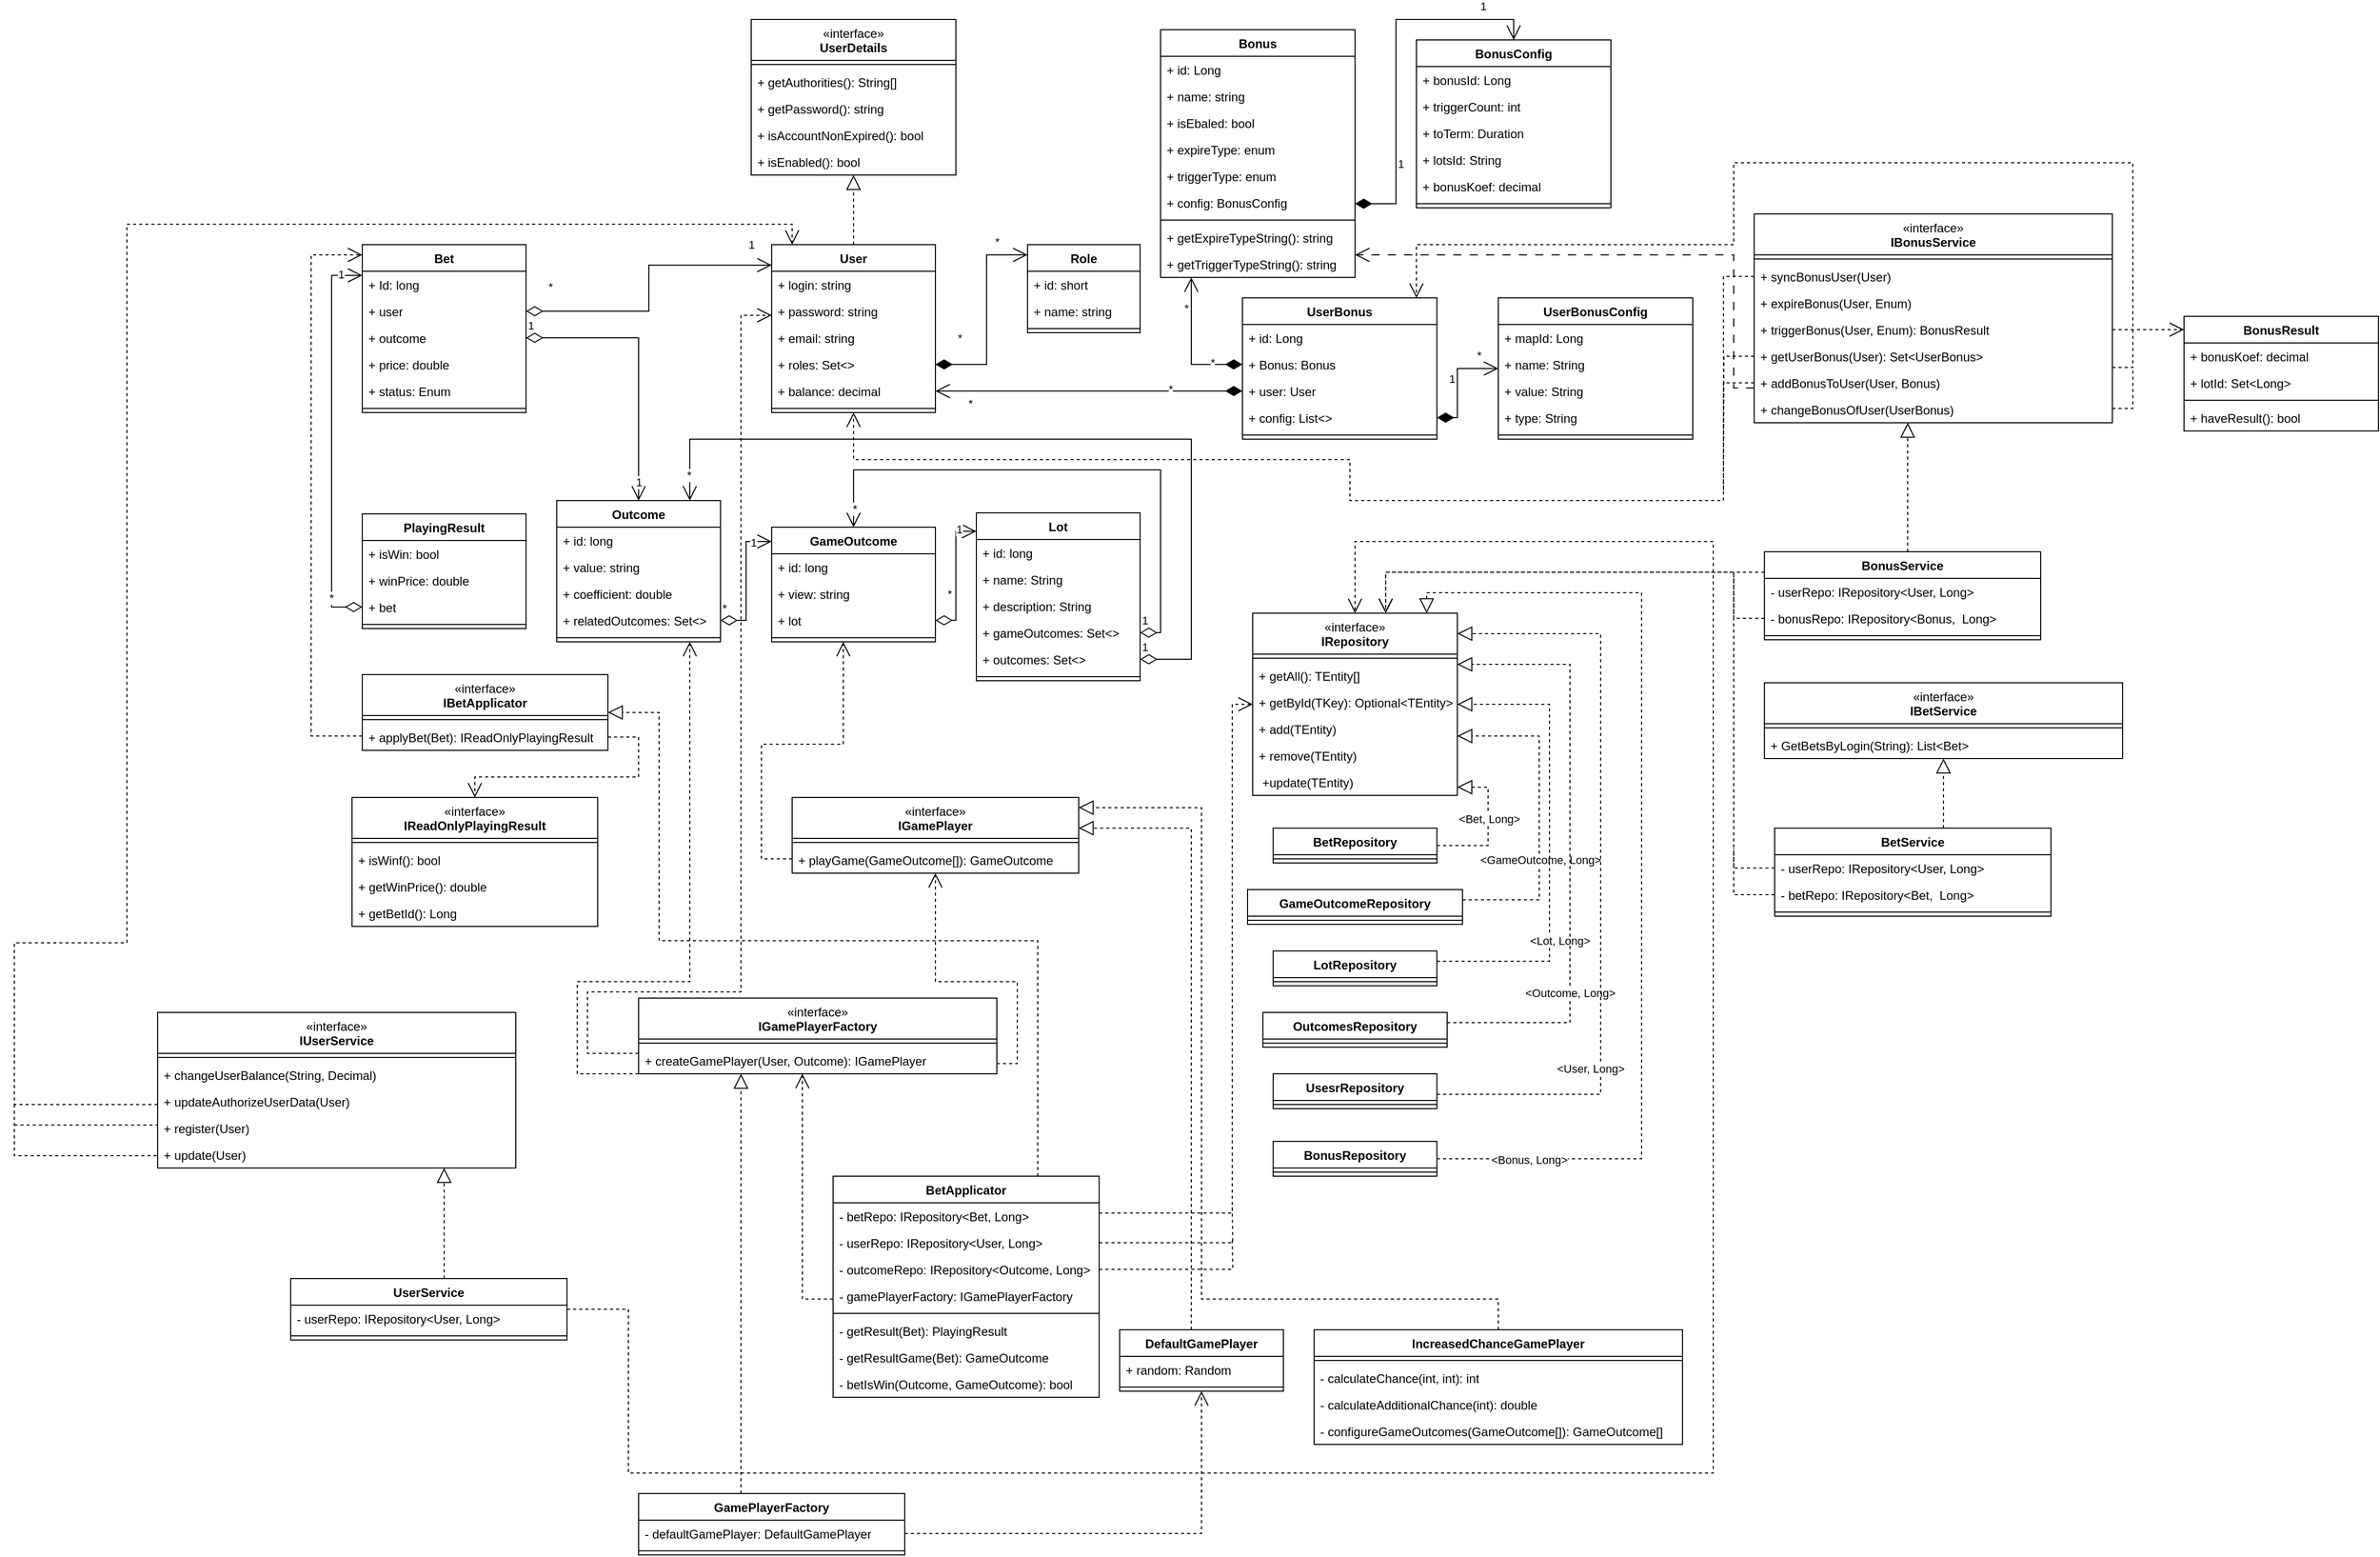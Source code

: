 <mxfile>
    <diagram name="Страница 1" id="p1fDwh41Pxu7AHZHOkp9">
        <mxGraphModel dx="2929" dy="1594" grid="1" gridSize="10" guides="1" tooltips="1" connect="1" arrows="1" fold="1" page="1" pageScale="1" pageWidth="827" pageHeight="1169" math="0" shadow="0">
            <root>
                <mxCell id="0"/>
                <mxCell id="1" parent="0"/>
                <mxCell id="QGLosExI9BEaU24HVH9H-1" value="Bet" style="swimlane;fontStyle=1;align=center;verticalAlign=top;childLayout=stackLayout;horizontal=1;startSize=26;horizontalStack=0;resizeParent=1;resizeParentMax=0;resizeLast=0;collapsible=1;marginBottom=0;whiteSpace=wrap;html=1;" parent="1" vertex="1">
                    <mxGeometry x="50" y="240" width="160" height="164" as="geometry"/>
                </mxCell>
                <mxCell id="QGLosExI9BEaU24HVH9H-2" value="+ Id: long" style="text;strokeColor=none;fillColor=none;align=left;verticalAlign=top;spacingLeft=4;spacingRight=4;overflow=hidden;rotatable=0;points=[[0,0.5],[1,0.5]];portConstraint=eastwest;whiteSpace=wrap;html=1;" parent="QGLosExI9BEaU24HVH9H-1" vertex="1">
                    <mxGeometry y="26" width="160" height="26" as="geometry"/>
                </mxCell>
                <mxCell id="QGLosExI9BEaU24HVH9H-8" value="+ user" style="text;strokeColor=none;fillColor=none;align=left;verticalAlign=top;spacingLeft=4;spacingRight=4;overflow=hidden;rotatable=0;points=[[0,0.5],[1,0.5]];portConstraint=eastwest;whiteSpace=wrap;html=1;" parent="QGLosExI9BEaU24HVH9H-1" vertex="1">
                    <mxGeometry y="52" width="160" height="26" as="geometry"/>
                </mxCell>
                <mxCell id="QGLosExI9BEaU24HVH9H-7" value="+ outcome" style="text;strokeColor=none;fillColor=none;align=left;verticalAlign=top;spacingLeft=4;spacingRight=4;overflow=hidden;rotatable=0;points=[[0,0.5],[1,0.5]];portConstraint=eastwest;whiteSpace=wrap;html=1;" parent="QGLosExI9BEaU24HVH9H-1" vertex="1">
                    <mxGeometry y="78" width="160" height="26" as="geometry"/>
                </mxCell>
                <mxCell id="QGLosExI9BEaU24HVH9H-6" value="+ price: double" style="text;strokeColor=none;fillColor=none;align=left;verticalAlign=top;spacingLeft=4;spacingRight=4;overflow=hidden;rotatable=0;points=[[0,0.5],[1,0.5]];portConstraint=eastwest;whiteSpace=wrap;html=1;" parent="QGLosExI9BEaU24HVH9H-1" vertex="1">
                    <mxGeometry y="104" width="160" height="26" as="geometry"/>
                </mxCell>
                <mxCell id="QGLosExI9BEaU24HVH9H-5" value="+ status: Enum" style="text;strokeColor=none;fillColor=none;align=left;verticalAlign=top;spacingLeft=4;spacingRight=4;overflow=hidden;rotatable=0;points=[[0,0.5],[1,0.5]];portConstraint=eastwest;whiteSpace=wrap;html=1;" parent="QGLosExI9BEaU24HVH9H-1" vertex="1">
                    <mxGeometry y="130" width="160" height="26" as="geometry"/>
                </mxCell>
                <mxCell id="QGLosExI9BEaU24HVH9H-3" value="" style="line;strokeWidth=1;fillColor=none;align=left;verticalAlign=middle;spacingTop=-1;spacingLeft=3;spacingRight=3;rotatable=0;labelPosition=right;points=[];portConstraint=eastwest;strokeColor=inherit;" parent="QGLosExI9BEaU24HVH9H-1" vertex="1">
                    <mxGeometry y="156" width="160" height="8" as="geometry"/>
                </mxCell>
                <mxCell id="QGLosExI9BEaU24HVH9H-9" value="User" style="swimlane;fontStyle=1;align=center;verticalAlign=top;childLayout=stackLayout;horizontal=1;startSize=26;horizontalStack=0;resizeParent=1;resizeParentMax=0;resizeLast=0;collapsible=1;marginBottom=0;whiteSpace=wrap;html=1;" parent="1" vertex="1">
                    <mxGeometry x="450" y="240" width="160" height="164" as="geometry"/>
                </mxCell>
                <mxCell id="QGLosExI9BEaU24HVH9H-10" value="+ login: string" style="text;strokeColor=none;fillColor=none;align=left;verticalAlign=top;spacingLeft=4;spacingRight=4;overflow=hidden;rotatable=0;points=[[0,0.5],[1,0.5]];portConstraint=eastwest;whiteSpace=wrap;html=1;" parent="QGLosExI9BEaU24HVH9H-9" vertex="1">
                    <mxGeometry y="26" width="160" height="26" as="geometry"/>
                </mxCell>
                <mxCell id="QGLosExI9BEaU24HVH9H-15" value="+ password: string" style="text;strokeColor=none;fillColor=none;align=left;verticalAlign=top;spacingLeft=4;spacingRight=4;overflow=hidden;rotatable=0;points=[[0,0.5],[1,0.5]];portConstraint=eastwest;whiteSpace=wrap;html=1;" parent="QGLosExI9BEaU24HVH9H-9" vertex="1">
                    <mxGeometry y="52" width="160" height="26" as="geometry"/>
                </mxCell>
                <mxCell id="QGLosExI9BEaU24HVH9H-14" value="+ email: string" style="text;strokeColor=none;fillColor=none;align=left;verticalAlign=top;spacingLeft=4;spacingRight=4;overflow=hidden;rotatable=0;points=[[0,0.5],[1,0.5]];portConstraint=eastwest;whiteSpace=wrap;html=1;" parent="QGLosExI9BEaU24HVH9H-9" vertex="1">
                    <mxGeometry y="78" width="160" height="26" as="geometry"/>
                </mxCell>
                <mxCell id="QGLosExI9BEaU24HVH9H-13" value="+ roles: Set&amp;lt;&amp;gt;" style="text;strokeColor=none;fillColor=none;align=left;verticalAlign=top;spacingLeft=4;spacingRight=4;overflow=hidden;rotatable=0;points=[[0,0.5],[1,0.5]];portConstraint=eastwest;whiteSpace=wrap;html=1;" parent="QGLosExI9BEaU24HVH9H-9" vertex="1">
                    <mxGeometry y="104" width="160" height="26" as="geometry"/>
                </mxCell>
                <mxCell id="ws4Z5B_YJJZC7i3slR_A-45" value="+ balance: decimal" style="text;strokeColor=none;fillColor=none;align=left;verticalAlign=top;spacingLeft=4;spacingRight=4;overflow=hidden;rotatable=0;points=[[0,0.5],[1,0.5]];portConstraint=eastwest;whiteSpace=wrap;html=1;" parent="QGLosExI9BEaU24HVH9H-9" vertex="1">
                    <mxGeometry y="130" width="160" height="26" as="geometry"/>
                </mxCell>
                <mxCell id="QGLosExI9BEaU24HVH9H-11" value="" style="line;strokeWidth=1;fillColor=none;align=left;verticalAlign=middle;spacingTop=-1;spacingLeft=3;spacingRight=3;rotatable=0;labelPosition=right;points=[];portConstraint=eastwest;strokeColor=inherit;" parent="QGLosExI9BEaU24HVH9H-9" vertex="1">
                    <mxGeometry y="156" width="160" height="8" as="geometry"/>
                </mxCell>
                <mxCell id="QGLosExI9BEaU24HVH9H-16" value="&lt;span style=&quot;font-weight: normal;&quot;&gt;«interface»&lt;/span&gt;&lt;br&gt;UserDetails" style="swimlane;fontStyle=1;align=center;verticalAlign=top;childLayout=stackLayout;horizontal=1;startSize=40;horizontalStack=0;resizeParent=1;resizeParentMax=0;resizeLast=0;collapsible=1;marginBottom=0;whiteSpace=wrap;html=1;" parent="1" vertex="1">
                    <mxGeometry x="430" y="20" width="200" height="152" as="geometry"/>
                </mxCell>
                <mxCell id="QGLosExI9BEaU24HVH9H-18" value="" style="line;strokeWidth=1;fillColor=none;align=left;verticalAlign=middle;spacingTop=-1;spacingLeft=3;spacingRight=3;rotatable=0;labelPosition=right;points=[];portConstraint=eastwest;strokeColor=inherit;" parent="QGLosExI9BEaU24HVH9H-16" vertex="1">
                    <mxGeometry y="40" width="200" height="8" as="geometry"/>
                </mxCell>
                <mxCell id="QGLosExI9BEaU24HVH9H-19" value="+ getAuthorities(): String[]" style="text;strokeColor=none;fillColor=none;align=left;verticalAlign=top;spacingLeft=4;spacingRight=4;overflow=hidden;rotatable=0;points=[[0,0.5],[1,0.5]];portConstraint=eastwest;whiteSpace=wrap;html=1;" parent="QGLosExI9BEaU24HVH9H-16" vertex="1">
                    <mxGeometry y="48" width="200" height="26" as="geometry"/>
                </mxCell>
                <mxCell id="QGLosExI9BEaU24HVH9H-21" value="+ getPassword(): string" style="text;strokeColor=none;fillColor=none;align=left;verticalAlign=top;spacingLeft=4;spacingRight=4;overflow=hidden;rotatable=0;points=[[0,0.5],[1,0.5]];portConstraint=eastwest;whiteSpace=wrap;html=1;" parent="QGLosExI9BEaU24HVH9H-16" vertex="1">
                    <mxGeometry y="74" width="200" height="26" as="geometry"/>
                </mxCell>
                <mxCell id="QGLosExI9BEaU24HVH9H-22" value="+ isAccountNonExpired(): bool" style="text;strokeColor=none;fillColor=none;align=left;verticalAlign=top;spacingLeft=4;spacingRight=4;overflow=hidden;rotatable=0;points=[[0,0.5],[1,0.5]];portConstraint=eastwest;whiteSpace=wrap;html=1;" parent="QGLosExI9BEaU24HVH9H-16" vertex="1">
                    <mxGeometry y="100" width="200" height="26" as="geometry"/>
                </mxCell>
                <mxCell id="QGLosExI9BEaU24HVH9H-23" value="+ isEnabled(): bool" style="text;strokeColor=none;fillColor=none;align=left;verticalAlign=top;spacingLeft=4;spacingRight=4;overflow=hidden;rotatable=0;points=[[0,0.5],[1,0.5]];portConstraint=eastwest;whiteSpace=wrap;html=1;" parent="QGLosExI9BEaU24HVH9H-16" vertex="1">
                    <mxGeometry y="126" width="200" height="26" as="geometry"/>
                </mxCell>
                <mxCell id="QGLosExI9BEaU24HVH9H-24" value="Role" style="swimlane;fontStyle=1;align=center;verticalAlign=top;childLayout=stackLayout;horizontal=1;startSize=26;horizontalStack=0;resizeParent=1;resizeParentMax=0;resizeLast=0;collapsible=1;marginBottom=0;whiteSpace=wrap;html=1;" parent="1" vertex="1">
                    <mxGeometry x="700" y="240" width="110" height="86" as="geometry"/>
                </mxCell>
                <mxCell id="QGLosExI9BEaU24HVH9H-25" value="+ id: short" style="text;strokeColor=none;fillColor=none;align=left;verticalAlign=top;spacingLeft=4;spacingRight=4;overflow=hidden;rotatable=0;points=[[0,0.5],[1,0.5]];portConstraint=eastwest;whiteSpace=wrap;html=1;" parent="QGLosExI9BEaU24HVH9H-24" vertex="1">
                    <mxGeometry y="26" width="110" height="26" as="geometry"/>
                </mxCell>
                <mxCell id="QGLosExI9BEaU24HVH9H-28" value="+ name: string" style="text;strokeColor=none;fillColor=none;align=left;verticalAlign=top;spacingLeft=4;spacingRight=4;overflow=hidden;rotatable=0;points=[[0,0.5],[1,0.5]];portConstraint=eastwest;whiteSpace=wrap;html=1;" parent="QGLosExI9BEaU24HVH9H-24" vertex="1">
                    <mxGeometry y="52" width="110" height="26" as="geometry"/>
                </mxCell>
                <mxCell id="QGLosExI9BEaU24HVH9H-26" value="" style="line;strokeWidth=1;fillColor=none;align=left;verticalAlign=middle;spacingTop=-1;spacingLeft=3;spacingRight=3;rotatable=0;labelPosition=right;points=[];portConstraint=eastwest;strokeColor=inherit;" parent="QGLosExI9BEaU24HVH9H-24" vertex="1">
                    <mxGeometry y="78" width="110" height="8" as="geometry"/>
                </mxCell>
                <mxCell id="QGLosExI9BEaU24HVH9H-29" value="GameOutcome" style="swimlane;fontStyle=1;align=center;verticalAlign=top;childLayout=stackLayout;horizontal=1;startSize=26;horizontalStack=0;resizeParent=1;resizeParentMax=0;resizeLast=0;collapsible=1;marginBottom=0;whiteSpace=wrap;html=1;" parent="1" vertex="1">
                    <mxGeometry x="450" y="516" width="160" height="112" as="geometry"/>
                </mxCell>
                <mxCell id="QGLosExI9BEaU24HVH9H-30" value="+ id: long" style="text;strokeColor=none;fillColor=none;align=left;verticalAlign=top;spacingLeft=4;spacingRight=4;overflow=hidden;rotatable=0;points=[[0,0.5],[1,0.5]];portConstraint=eastwest;whiteSpace=wrap;html=1;" parent="QGLosExI9BEaU24HVH9H-29" vertex="1">
                    <mxGeometry y="26" width="160" height="26" as="geometry"/>
                </mxCell>
                <mxCell id="QGLosExI9BEaU24HVH9H-35" value="+ view: string" style="text;strokeColor=none;fillColor=none;align=left;verticalAlign=top;spacingLeft=4;spacingRight=4;overflow=hidden;rotatable=0;points=[[0,0.5],[1,0.5]];portConstraint=eastwest;whiteSpace=wrap;html=1;" parent="QGLosExI9BEaU24HVH9H-29" vertex="1">
                    <mxGeometry y="52" width="160" height="26" as="geometry"/>
                </mxCell>
                <mxCell id="QGLosExI9BEaU24HVH9H-34" value="+ lot" style="text;strokeColor=none;fillColor=none;align=left;verticalAlign=top;spacingLeft=4;spacingRight=4;overflow=hidden;rotatable=0;points=[[0,0.5],[1,0.5]];portConstraint=eastwest;whiteSpace=wrap;html=1;" parent="QGLosExI9BEaU24HVH9H-29" vertex="1">
                    <mxGeometry y="78" width="160" height="26" as="geometry"/>
                </mxCell>
                <mxCell id="QGLosExI9BEaU24HVH9H-31" value="" style="line;strokeWidth=1;fillColor=none;align=left;verticalAlign=middle;spacingTop=-1;spacingLeft=3;spacingRight=3;rotatable=0;labelPosition=right;points=[];portConstraint=eastwest;strokeColor=inherit;" parent="QGLosExI9BEaU24HVH9H-29" vertex="1">
                    <mxGeometry y="104" width="160" height="8" as="geometry"/>
                </mxCell>
                <mxCell id="QGLosExI9BEaU24HVH9H-36" value="Lot" style="swimlane;fontStyle=1;align=center;verticalAlign=top;childLayout=stackLayout;horizontal=1;startSize=26;horizontalStack=0;resizeParent=1;resizeParentMax=0;resizeLast=0;collapsible=1;marginBottom=0;whiteSpace=wrap;html=1;" parent="1" vertex="1">
                    <mxGeometry x="650" y="502" width="160" height="164" as="geometry"/>
                </mxCell>
                <mxCell id="QGLosExI9BEaU24HVH9H-37" value="+ id: long" style="text;strokeColor=none;fillColor=none;align=left;verticalAlign=top;spacingLeft=4;spacingRight=4;overflow=hidden;rotatable=0;points=[[0,0.5],[1,0.5]];portConstraint=eastwest;whiteSpace=wrap;html=1;" parent="QGLosExI9BEaU24HVH9H-36" vertex="1">
                    <mxGeometry y="26" width="160" height="26" as="geometry"/>
                </mxCell>
                <mxCell id="QGLosExI9BEaU24HVH9H-40" value="+ name: String" style="text;strokeColor=none;fillColor=none;align=left;verticalAlign=top;spacingLeft=4;spacingRight=4;overflow=hidden;rotatable=0;points=[[0,0.5],[1,0.5]];portConstraint=eastwest;whiteSpace=wrap;html=1;" parent="QGLosExI9BEaU24HVH9H-36" vertex="1">
                    <mxGeometry y="52" width="160" height="26" as="geometry"/>
                </mxCell>
                <mxCell id="QGLosExI9BEaU24HVH9H-41" value="+ description: String" style="text;strokeColor=none;fillColor=none;align=left;verticalAlign=top;spacingLeft=4;spacingRight=4;overflow=hidden;rotatable=0;points=[[0,0.5],[1,0.5]];portConstraint=eastwest;whiteSpace=wrap;html=1;" parent="QGLosExI9BEaU24HVH9H-36" vertex="1">
                    <mxGeometry y="78" width="160" height="26" as="geometry"/>
                </mxCell>
                <mxCell id="QGLosExI9BEaU24HVH9H-43" value="+ gameOutcomes: Set&amp;lt;&amp;gt;" style="text;strokeColor=none;fillColor=none;align=left;verticalAlign=top;spacingLeft=4;spacingRight=4;overflow=hidden;rotatable=0;points=[[0,0.5],[1,0.5]];portConstraint=eastwest;whiteSpace=wrap;html=1;" parent="QGLosExI9BEaU24HVH9H-36" vertex="1">
                    <mxGeometry y="104" width="160" height="26" as="geometry"/>
                </mxCell>
                <mxCell id="QGLosExI9BEaU24HVH9H-42" value="+ outcomes: Set&amp;lt;&amp;gt;" style="text;strokeColor=none;fillColor=none;align=left;verticalAlign=top;spacingLeft=4;spacingRight=4;overflow=hidden;rotatable=0;points=[[0,0.5],[1,0.5]];portConstraint=eastwest;whiteSpace=wrap;html=1;" parent="QGLosExI9BEaU24HVH9H-36" vertex="1">
                    <mxGeometry y="130" width="160" height="26" as="geometry"/>
                </mxCell>
                <mxCell id="QGLosExI9BEaU24HVH9H-38" value="" style="line;strokeWidth=1;fillColor=none;align=left;verticalAlign=middle;spacingTop=-1;spacingLeft=3;spacingRight=3;rotatable=0;labelPosition=right;points=[];portConstraint=eastwest;strokeColor=inherit;" parent="QGLosExI9BEaU24HVH9H-36" vertex="1">
                    <mxGeometry y="156" width="160" height="8" as="geometry"/>
                </mxCell>
                <mxCell id="QGLosExI9BEaU24HVH9H-49" value="Outcome" style="swimlane;fontStyle=1;align=center;verticalAlign=top;childLayout=stackLayout;horizontal=1;startSize=26;horizontalStack=0;resizeParent=1;resizeParentMax=0;resizeLast=0;collapsible=1;marginBottom=0;whiteSpace=wrap;html=1;" parent="1" vertex="1">
                    <mxGeometry x="240" y="490" width="160" height="138" as="geometry"/>
                </mxCell>
                <mxCell id="QGLosExI9BEaU24HVH9H-50" value="+ id: long" style="text;strokeColor=none;fillColor=none;align=left;verticalAlign=top;spacingLeft=4;spacingRight=4;overflow=hidden;rotatable=0;points=[[0,0.5],[1,0.5]];portConstraint=eastwest;whiteSpace=wrap;html=1;" parent="QGLosExI9BEaU24HVH9H-49" vertex="1">
                    <mxGeometry y="26" width="160" height="26" as="geometry"/>
                </mxCell>
                <mxCell id="QGLosExI9BEaU24HVH9H-53" value="+ value: string" style="text;strokeColor=none;fillColor=none;align=left;verticalAlign=top;spacingLeft=4;spacingRight=4;overflow=hidden;rotatable=0;points=[[0,0.5],[1,0.5]];portConstraint=eastwest;whiteSpace=wrap;html=1;" parent="QGLosExI9BEaU24HVH9H-49" vertex="1">
                    <mxGeometry y="52" width="160" height="26" as="geometry"/>
                </mxCell>
                <mxCell id="QGLosExI9BEaU24HVH9H-54" value="+ coefficient: double" style="text;strokeColor=none;fillColor=none;align=left;verticalAlign=top;spacingLeft=4;spacingRight=4;overflow=hidden;rotatable=0;points=[[0,0.5],[1,0.5]];portConstraint=eastwest;whiteSpace=wrap;html=1;" parent="QGLosExI9BEaU24HVH9H-49" vertex="1">
                    <mxGeometry y="78" width="160" height="26" as="geometry"/>
                </mxCell>
                <mxCell id="QGLosExI9BEaU24HVH9H-55" value="+ relatedOutcomes: Set&amp;lt;&amp;gt;" style="text;strokeColor=none;fillColor=none;align=left;verticalAlign=top;spacingLeft=4;spacingRight=4;overflow=hidden;rotatable=0;points=[[0,0.5],[1,0.5]];portConstraint=eastwest;whiteSpace=wrap;html=1;" parent="QGLosExI9BEaU24HVH9H-49" vertex="1">
                    <mxGeometry y="104" width="160" height="26" as="geometry"/>
                </mxCell>
                <mxCell id="QGLosExI9BEaU24HVH9H-51" value="" style="line;strokeWidth=1;fillColor=none;align=left;verticalAlign=middle;spacingTop=-1;spacingLeft=3;spacingRight=3;rotatable=0;labelPosition=right;points=[];portConstraint=eastwest;strokeColor=inherit;" parent="QGLosExI9BEaU24HVH9H-49" vertex="1">
                    <mxGeometry y="130" width="160" height="8" as="geometry"/>
                </mxCell>
                <mxCell id="QGLosExI9BEaU24HVH9H-56" value="" style="endArrow=block;dashed=1;endFill=0;endSize=12;html=1;rounded=0;" parent="1" source="QGLosExI9BEaU24HVH9H-9" target="QGLosExI9BEaU24HVH9H-16" edge="1">
                    <mxGeometry width="160" relative="1" as="geometry">
                        <mxPoint x="280" y="400" as="sourcePoint"/>
                        <mxPoint x="440" y="400" as="targetPoint"/>
                    </mxGeometry>
                </mxCell>
                <mxCell id="QGLosExI9BEaU24HVH9H-57" value="*" style="endArrow=open;html=1;endSize=12;startArrow=diamondThin;startSize=14;startFill=1;edgeStyle=orthogonalEdgeStyle;align=left;verticalAlign=bottom;rounded=0;" parent="1" source="QGLosExI9BEaU24HVH9H-13" target="QGLosExI9BEaU24HVH9H-24" edge="1">
                    <mxGeometry x="-0.797" y="17" relative="1" as="geometry">
                        <mxPoint x="700" y="400" as="sourcePoint"/>
                        <mxPoint x="780" y="400" as="targetPoint"/>
                        <Array as="points">
                            <mxPoint x="660" y="357"/>
                            <mxPoint x="660" y="250"/>
                        </Array>
                        <mxPoint as="offset"/>
                    </mxGeometry>
                </mxCell>
                <mxCell id="QGLosExI9BEaU24HVH9H-58" value="*" style="edgeLabel;html=1;align=center;verticalAlign=middle;resizable=0;points=[];" parent="QGLosExI9BEaU24HVH9H-57" vertex="1" connectable="0">
                    <mxGeometry x="0.743" relative="1" as="geometry">
                        <mxPoint x="-5" y="-13" as="offset"/>
                    </mxGeometry>
                </mxCell>
                <mxCell id="QGLosExI9BEaU24HVH9H-60" value="*" style="endArrow=open;html=1;endSize=12;startArrow=diamondThin;startSize=14;startFill=0;edgeStyle=orthogonalEdgeStyle;align=left;verticalAlign=bottom;rounded=0;" parent="1" source="QGLosExI9BEaU24HVH9H-8" target="QGLosExI9BEaU24HVH9H-9" edge="1">
                    <mxGeometry x="-0.86" y="15" relative="1" as="geometry">
                        <mxPoint x="230" y="330" as="sourcePoint"/>
                        <mxPoint x="390" y="330" as="targetPoint"/>
                        <Array as="points">
                            <mxPoint x="330" y="305"/>
                            <mxPoint x="330" y="260"/>
                        </Array>
                        <mxPoint as="offset"/>
                    </mxGeometry>
                </mxCell>
                <mxCell id="QGLosExI9BEaU24HVH9H-61" value="1" style="edgeLabel;html=1;align=center;verticalAlign=middle;resizable=0;points=[];" parent="QGLosExI9BEaU24HVH9H-60" vertex="1" connectable="0">
                    <mxGeometry x="0.833" y="1" relative="1" as="geometry">
                        <mxPoint x="4" y="-19" as="offset"/>
                    </mxGeometry>
                </mxCell>
                <mxCell id="QGLosExI9BEaU24HVH9H-62" value="1" style="endArrow=open;html=1;endSize=12;startArrow=diamondThin;startSize=14;startFill=0;edgeStyle=orthogonalEdgeStyle;align=left;verticalAlign=bottom;rounded=0;" parent="1" source="QGLosExI9BEaU24HVH9H-7" target="QGLosExI9BEaU24HVH9H-49" edge="1">
                    <mxGeometry x="-1" y="3" relative="1" as="geometry">
                        <mxPoint x="250" y="380" as="sourcePoint"/>
                        <mxPoint x="410" y="380" as="targetPoint"/>
                    </mxGeometry>
                </mxCell>
                <mxCell id="QGLosExI9BEaU24HVH9H-63" value="1" style="edgeLabel;html=1;align=center;verticalAlign=middle;resizable=0;points=[];" parent="QGLosExI9BEaU24HVH9H-62" vertex="1" connectable="0">
                    <mxGeometry x="0.865" relative="1" as="geometry">
                        <mxPoint as="offset"/>
                    </mxGeometry>
                </mxCell>
                <mxCell id="QGLosExI9BEaU24HVH9H-64" value="*" style="endArrow=open;html=1;endSize=12;startArrow=diamondThin;startSize=14;startFill=0;edgeStyle=orthogonalEdgeStyle;align=left;verticalAlign=bottom;rounded=0;" parent="1" source="QGLosExI9BEaU24HVH9H-55" target="QGLosExI9BEaU24HVH9H-29" edge="1">
                    <mxGeometry x="-1" y="3" relative="1" as="geometry">
                        <mxPoint x="410" y="720" as="sourcePoint"/>
                        <mxPoint x="570" y="720" as="targetPoint"/>
                        <Array as="points">
                            <mxPoint x="425" y="607"/>
                            <mxPoint x="425" y="530"/>
                        </Array>
                    </mxGeometry>
                </mxCell>
                <mxCell id="QGLosExI9BEaU24HVH9H-65" value="1" style="edgeLabel;html=1;align=center;verticalAlign=middle;resizable=0;points=[];" parent="QGLosExI9BEaU24HVH9H-64" vertex="1" connectable="0">
                    <mxGeometry x="0.712" y="-1" relative="1" as="geometry">
                        <mxPoint as="offset"/>
                    </mxGeometry>
                </mxCell>
                <mxCell id="QGLosExI9BEaU24HVH9H-66" value="*" style="endArrow=open;html=1;endSize=12;startArrow=diamondThin;startSize=14;startFill=0;edgeStyle=orthogonalEdgeStyle;align=left;verticalAlign=bottom;rounded=0;" parent="1" source="QGLosExI9BEaU24HVH9H-34" target="QGLosExI9BEaU24HVH9H-36" edge="1">
                    <mxGeometry x="-0.417" y="10" relative="1" as="geometry">
                        <mxPoint x="530" y="670" as="sourcePoint"/>
                        <mxPoint x="690" y="670" as="targetPoint"/>
                        <Array as="points">
                            <mxPoint x="630" y="607"/>
                            <mxPoint x="630" y="520"/>
                        </Array>
                        <mxPoint as="offset"/>
                    </mxGeometry>
                </mxCell>
                <mxCell id="QGLosExI9BEaU24HVH9H-67" value="1" style="edgeLabel;html=1;align=center;verticalAlign=middle;resizable=0;points=[];" parent="QGLosExI9BEaU24HVH9H-66" vertex="1" connectable="0">
                    <mxGeometry x="0.735" y="2" relative="1" as="geometry">
                        <mxPoint as="offset"/>
                    </mxGeometry>
                </mxCell>
                <mxCell id="QGLosExI9BEaU24HVH9H-68" value="1" style="endArrow=open;html=1;endSize=12;startArrow=diamondThin;startSize=14;startFill=0;edgeStyle=orthogonalEdgeStyle;align=left;verticalAlign=bottom;rounded=0;" parent="1" source="QGLosExI9BEaU24HVH9H-43" target="QGLosExI9BEaU24HVH9H-29" edge="1">
                    <mxGeometry x="-1" y="3" relative="1" as="geometry">
                        <mxPoint x="620" y="730" as="sourcePoint"/>
                        <mxPoint x="780" y="730" as="targetPoint"/>
                        <Array as="points">
                            <mxPoint x="830" y="619"/>
                            <mxPoint x="830" y="460"/>
                            <mxPoint x="530" y="460"/>
                        </Array>
                    </mxGeometry>
                </mxCell>
                <mxCell id="QGLosExI9BEaU24HVH9H-70" value="*" style="edgeLabel;html=1;align=center;verticalAlign=middle;resizable=0;points=[];" parent="QGLosExI9BEaU24HVH9H-68" vertex="1" connectable="0">
                    <mxGeometry x="0.932" y="1" relative="1" as="geometry">
                        <mxPoint as="offset"/>
                    </mxGeometry>
                </mxCell>
                <mxCell id="QGLosExI9BEaU24HVH9H-69" value="1" style="endArrow=open;html=1;endSize=12;startArrow=diamondThin;startSize=14;startFill=0;edgeStyle=orthogonalEdgeStyle;align=left;verticalAlign=bottom;rounded=0;" parent="1" source="QGLosExI9BEaU24HVH9H-42" target="QGLosExI9BEaU24HVH9H-49" edge="1">
                    <mxGeometry x="-1" y="3" relative="1" as="geometry">
                        <mxPoint x="850" y="660" as="sourcePoint"/>
                        <mxPoint x="1010" y="660" as="targetPoint"/>
                        <Array as="points">
                            <mxPoint x="860" y="645"/>
                            <mxPoint x="860" y="430"/>
                            <mxPoint x="370" y="430"/>
                        </Array>
                    </mxGeometry>
                </mxCell>
                <mxCell id="QGLosExI9BEaU24HVH9H-71" value="*" style="edgeLabel;html=1;align=center;verticalAlign=middle;resizable=0;points=[];" parent="QGLosExI9BEaU24HVH9H-69" vertex="1" connectable="0">
                    <mxGeometry x="0.938" y="-1" relative="1" as="geometry">
                        <mxPoint as="offset"/>
                    </mxGeometry>
                </mxCell>
                <mxCell id="QGLosExI9BEaU24HVH9H-72" value="PlayingResult" style="swimlane;fontStyle=1;align=center;verticalAlign=top;childLayout=stackLayout;horizontal=1;startSize=26;horizontalStack=0;resizeParent=1;resizeParentMax=0;resizeLast=0;collapsible=1;marginBottom=0;whiteSpace=wrap;html=1;" parent="1" vertex="1">
                    <mxGeometry x="50" y="503" width="160" height="112" as="geometry"/>
                </mxCell>
                <mxCell id="QGLosExI9BEaU24HVH9H-73" value="+ isWin: bool" style="text;strokeColor=none;fillColor=none;align=left;verticalAlign=top;spacingLeft=4;spacingRight=4;overflow=hidden;rotatable=0;points=[[0,0.5],[1,0.5]];portConstraint=eastwest;whiteSpace=wrap;html=1;" parent="QGLosExI9BEaU24HVH9H-72" vertex="1">
                    <mxGeometry y="26" width="160" height="26" as="geometry"/>
                </mxCell>
                <mxCell id="QGLosExI9BEaU24HVH9H-76" value="+ winPrice: double" style="text;strokeColor=none;fillColor=none;align=left;verticalAlign=top;spacingLeft=4;spacingRight=4;overflow=hidden;rotatable=0;points=[[0,0.5],[1,0.5]];portConstraint=eastwest;whiteSpace=wrap;html=1;" parent="QGLosExI9BEaU24HVH9H-72" vertex="1">
                    <mxGeometry y="52" width="160" height="26" as="geometry"/>
                </mxCell>
                <mxCell id="QGLosExI9BEaU24HVH9H-77" value="+ bet" style="text;strokeColor=none;fillColor=none;align=left;verticalAlign=top;spacingLeft=4;spacingRight=4;overflow=hidden;rotatable=0;points=[[0,0.5],[1,0.5]];portConstraint=eastwest;whiteSpace=wrap;html=1;" parent="QGLosExI9BEaU24HVH9H-72" vertex="1">
                    <mxGeometry y="78" width="160" height="26" as="geometry"/>
                </mxCell>
                <mxCell id="QGLosExI9BEaU24HVH9H-74" value="" style="line;strokeWidth=1;fillColor=none;align=left;verticalAlign=middle;spacingTop=-1;spacingLeft=3;spacingRight=3;rotatable=0;labelPosition=right;points=[];portConstraint=eastwest;strokeColor=inherit;" parent="QGLosExI9BEaU24HVH9H-72" vertex="1">
                    <mxGeometry y="104" width="160" height="8" as="geometry"/>
                </mxCell>
                <mxCell id="QGLosExI9BEaU24HVH9H-78" value="*" style="endArrow=open;html=1;endSize=12;startArrow=diamondThin;startSize=14;startFill=0;edgeStyle=orthogonalEdgeStyle;align=left;verticalAlign=bottom;rounded=0;" parent="1" source="QGLosExI9BEaU24HVH9H-77" target="QGLosExI9BEaU24HVH9H-1" edge="1">
                    <mxGeometry x="-0.852" y="-6" relative="1" as="geometry">
                        <mxPoint x="60" y="680" as="sourcePoint"/>
                        <mxPoint x="220" y="680" as="targetPoint"/>
                        <Array as="points">
                            <mxPoint x="20" y="594"/>
                            <mxPoint x="20" y="270"/>
                        </Array>
                        <mxPoint x="-6" y="6" as="offset"/>
                    </mxGeometry>
                </mxCell>
                <mxCell id="QGLosExI9BEaU24HVH9H-79" value="1" style="edgeLabel;html=1;align=center;verticalAlign=middle;resizable=0;points=[];" parent="QGLosExI9BEaU24HVH9H-78" vertex="1" connectable="0">
                    <mxGeometry x="0.891" y="1" relative="1" as="geometry">
                        <mxPoint as="offset"/>
                    </mxGeometry>
                </mxCell>
                <mxCell id="QGLosExI9BEaU24HVH9H-80" value="&lt;span style=&quot;font-weight: normal;&quot;&gt;«interface»&lt;/span&gt;&lt;br&gt;IRepository" style="swimlane;fontStyle=1;align=center;verticalAlign=top;childLayout=stackLayout;horizontal=1;startSize=40;horizontalStack=0;resizeParent=1;resizeParentMax=0;resizeLast=0;collapsible=1;marginBottom=0;whiteSpace=wrap;html=1;" parent="1" vertex="1">
                    <mxGeometry x="920" y="600" width="200" height="178" as="geometry"/>
                </mxCell>
                <mxCell id="QGLosExI9BEaU24HVH9H-81" value="" style="line;strokeWidth=1;fillColor=none;align=left;verticalAlign=middle;spacingTop=-1;spacingLeft=3;spacingRight=3;rotatable=0;labelPosition=right;points=[];portConstraint=eastwest;strokeColor=inherit;" parent="QGLosExI9BEaU24HVH9H-80" vertex="1">
                    <mxGeometry y="40" width="200" height="8" as="geometry"/>
                </mxCell>
                <mxCell id="QGLosExI9BEaU24HVH9H-82" value="+ getAll(): TEntity[]" style="text;strokeColor=none;fillColor=none;align=left;verticalAlign=top;spacingLeft=4;spacingRight=4;overflow=hidden;rotatable=0;points=[[0,0.5],[1,0.5]];portConstraint=eastwest;whiteSpace=wrap;html=1;" parent="QGLosExI9BEaU24HVH9H-80" vertex="1">
                    <mxGeometry y="48" width="200" height="26" as="geometry"/>
                </mxCell>
                <mxCell id="QGLosExI9BEaU24HVH9H-83" value="+ getById(TKey): Optional&amp;lt;TEntity&amp;gt;" style="text;strokeColor=none;fillColor=none;align=left;verticalAlign=top;spacingLeft=4;spacingRight=4;overflow=hidden;rotatable=0;points=[[0,0.5],[1,0.5]];portConstraint=eastwest;whiteSpace=wrap;html=1;" parent="QGLosExI9BEaU24HVH9H-80" vertex="1">
                    <mxGeometry y="74" width="200" height="26" as="geometry"/>
                </mxCell>
                <mxCell id="QGLosExI9BEaU24HVH9H-84" value="+ add(TEntity)" style="text;strokeColor=none;fillColor=none;align=left;verticalAlign=top;spacingLeft=4;spacingRight=4;overflow=hidden;rotatable=0;points=[[0,0.5],[1,0.5]];portConstraint=eastwest;whiteSpace=wrap;html=1;" parent="QGLosExI9BEaU24HVH9H-80" vertex="1">
                    <mxGeometry y="100" width="200" height="26" as="geometry"/>
                </mxCell>
                <mxCell id="QGLosExI9BEaU24HVH9H-85" value="+ remove(TEntity)" style="text;strokeColor=none;fillColor=none;align=left;verticalAlign=top;spacingLeft=4;spacingRight=4;overflow=hidden;rotatable=0;points=[[0,0.5],[1,0.5]];portConstraint=eastwest;whiteSpace=wrap;html=1;" parent="QGLosExI9BEaU24HVH9H-80" vertex="1">
                    <mxGeometry y="126" width="200" height="26" as="geometry"/>
                </mxCell>
                <mxCell id="QGLosExI9BEaU24HVH9H-86" value="&amp;nbsp;+update(TEntity)" style="text;strokeColor=none;fillColor=none;align=left;verticalAlign=top;spacingLeft=4;spacingRight=4;overflow=hidden;rotatable=0;points=[[0,0.5],[1,0.5]];portConstraint=eastwest;whiteSpace=wrap;html=1;" parent="QGLosExI9BEaU24HVH9H-80" vertex="1">
                    <mxGeometry y="152" width="200" height="26" as="geometry"/>
                </mxCell>
                <mxCell id="QGLosExI9BEaU24HVH9H-87" value="BetRepository" style="swimlane;fontStyle=1;align=center;verticalAlign=top;childLayout=stackLayout;horizontal=1;startSize=26;horizontalStack=0;resizeParent=1;resizeParentMax=0;resizeLast=0;collapsible=1;marginBottom=0;whiteSpace=wrap;html=1;" parent="1" vertex="1">
                    <mxGeometry x="940" y="810" width="160" height="34" as="geometry"/>
                </mxCell>
                <mxCell id="QGLosExI9BEaU24HVH9H-89" value="" style="line;strokeWidth=1;fillColor=none;align=left;verticalAlign=middle;spacingTop=-1;spacingLeft=3;spacingRight=3;rotatable=0;labelPosition=right;points=[];portConstraint=eastwest;strokeColor=inherit;" parent="QGLosExI9BEaU24HVH9H-87" vertex="1">
                    <mxGeometry y="26" width="160" height="8" as="geometry"/>
                </mxCell>
                <mxCell id="QGLosExI9BEaU24HVH9H-91" value="GameOutcomeRepository" style="swimlane;fontStyle=1;align=center;verticalAlign=top;childLayout=stackLayout;horizontal=1;startSize=26;horizontalStack=0;resizeParent=1;resizeParentMax=0;resizeLast=0;collapsible=1;marginBottom=0;whiteSpace=wrap;html=1;" parent="1" vertex="1">
                    <mxGeometry x="915" y="870" width="210" height="34" as="geometry"/>
                </mxCell>
                <mxCell id="QGLosExI9BEaU24HVH9H-92" value="" style="line;strokeWidth=1;fillColor=none;align=left;verticalAlign=middle;spacingTop=-1;spacingLeft=3;spacingRight=3;rotatable=0;labelPosition=right;points=[];portConstraint=eastwest;strokeColor=inherit;" parent="QGLosExI9BEaU24HVH9H-91" vertex="1">
                    <mxGeometry y="26" width="210" height="8" as="geometry"/>
                </mxCell>
                <mxCell id="QGLosExI9BEaU24HVH9H-93" value="LotRepository" style="swimlane;fontStyle=1;align=center;verticalAlign=top;childLayout=stackLayout;horizontal=1;startSize=26;horizontalStack=0;resizeParent=1;resizeParentMax=0;resizeLast=0;collapsible=1;marginBottom=0;whiteSpace=wrap;html=1;" parent="1" vertex="1">
                    <mxGeometry x="940" y="930" width="160" height="34" as="geometry"/>
                </mxCell>
                <mxCell id="QGLosExI9BEaU24HVH9H-94" value="" style="line;strokeWidth=1;fillColor=none;align=left;verticalAlign=middle;spacingTop=-1;spacingLeft=3;spacingRight=3;rotatable=0;labelPosition=right;points=[];portConstraint=eastwest;strokeColor=inherit;" parent="QGLosExI9BEaU24HVH9H-93" vertex="1">
                    <mxGeometry y="26" width="160" height="8" as="geometry"/>
                </mxCell>
                <mxCell id="QGLosExI9BEaU24HVH9H-95" value="OutcomesRepository" style="swimlane;fontStyle=1;align=center;verticalAlign=top;childLayout=stackLayout;horizontal=1;startSize=26;horizontalStack=0;resizeParent=1;resizeParentMax=0;resizeLast=0;collapsible=1;marginBottom=0;whiteSpace=wrap;html=1;" parent="1" vertex="1">
                    <mxGeometry x="930" y="990" width="180" height="34" as="geometry"/>
                </mxCell>
                <mxCell id="QGLosExI9BEaU24HVH9H-96" value="" style="line;strokeWidth=1;fillColor=none;align=left;verticalAlign=middle;spacingTop=-1;spacingLeft=3;spacingRight=3;rotatable=0;labelPosition=right;points=[];portConstraint=eastwest;strokeColor=inherit;" parent="QGLosExI9BEaU24HVH9H-95" vertex="1">
                    <mxGeometry y="26" width="180" height="8" as="geometry"/>
                </mxCell>
                <mxCell id="QGLosExI9BEaU24HVH9H-97" value="UsesrRepository" style="swimlane;fontStyle=1;align=center;verticalAlign=top;childLayout=stackLayout;horizontal=1;startSize=26;horizontalStack=0;resizeParent=1;resizeParentMax=0;resizeLast=0;collapsible=1;marginBottom=0;whiteSpace=wrap;html=1;" parent="1" vertex="1">
                    <mxGeometry x="940" y="1050" width="160" height="34" as="geometry"/>
                </mxCell>
                <mxCell id="QGLosExI9BEaU24HVH9H-98" value="" style="line;strokeWidth=1;fillColor=none;align=left;verticalAlign=middle;spacingTop=-1;spacingLeft=3;spacingRight=3;rotatable=0;labelPosition=right;points=[];portConstraint=eastwest;strokeColor=inherit;" parent="QGLosExI9BEaU24HVH9H-97" vertex="1">
                    <mxGeometry y="26" width="160" height="8" as="geometry"/>
                </mxCell>
                <mxCell id="QGLosExI9BEaU24HVH9H-99" value="" style="endArrow=block;dashed=1;endFill=0;endSize=12;html=1;rounded=0;edgeStyle=orthogonalEdgeStyle;" parent="1" source="QGLosExI9BEaU24HVH9H-87" target="QGLosExI9BEaU24HVH9H-80" edge="1">
                    <mxGeometry width="160" relative="1" as="geometry">
                        <mxPoint x="1210" y="788" as="sourcePoint"/>
                        <mxPoint x="1210" y="720" as="targetPoint"/>
                        <Array as="points">
                            <mxPoint x="1150" y="827"/>
                            <mxPoint x="1150" y="770"/>
                        </Array>
                    </mxGeometry>
                </mxCell>
                <mxCell id="QGLosExI9BEaU24HVH9H-100" value="&amp;lt;Bet, Long&amp;gt;" style="edgeLabel;html=1;align=center;verticalAlign=middle;resizable=0;points=[];" parent="QGLosExI9BEaU24HVH9H-99" vertex="1" connectable="0">
                    <mxGeometry x="-0.043" y="-1" relative="1" as="geometry">
                        <mxPoint y="-11" as="offset"/>
                    </mxGeometry>
                </mxCell>
                <mxCell id="QGLosExI9BEaU24HVH9H-101" value="" style="endArrow=block;dashed=1;endFill=0;endSize=12;html=1;rounded=0;edgeStyle=orthogonalEdgeStyle;" parent="1" source="QGLosExI9BEaU24HVH9H-91" target="QGLosExI9BEaU24HVH9H-80" edge="1">
                    <mxGeometry width="160" relative="1" as="geometry">
                        <mxPoint x="1110" y="837" as="sourcePoint"/>
                        <mxPoint x="1130" y="760" as="targetPoint"/>
                        <Array as="points">
                            <mxPoint x="1200" y="880"/>
                            <mxPoint x="1200" y="720"/>
                        </Array>
                    </mxGeometry>
                </mxCell>
                <mxCell id="QGLosExI9BEaU24HVH9H-102" value="&amp;lt;GameOutcome, Long&amp;gt;" style="edgeLabel;html=1;align=center;verticalAlign=middle;resizable=0;points=[];" parent="QGLosExI9BEaU24HVH9H-101" vertex="1" connectable="0">
                    <mxGeometry x="-0.043" y="-1" relative="1" as="geometry">
                        <mxPoint y="36" as="offset"/>
                    </mxGeometry>
                </mxCell>
                <mxCell id="QGLosExI9BEaU24HVH9H-103" value="" style="endArrow=block;dashed=1;endFill=0;endSize=12;html=1;rounded=0;edgeStyle=orthogonalEdgeStyle;" parent="1" source="QGLosExI9BEaU24HVH9H-93" target="QGLosExI9BEaU24HVH9H-80" edge="1">
                    <mxGeometry width="160" relative="1" as="geometry">
                        <mxPoint x="1135" y="890" as="sourcePoint"/>
                        <mxPoint x="1130" y="730" as="targetPoint"/>
                        <Array as="points">
                            <mxPoint x="1210" y="940"/>
                            <mxPoint x="1210" y="689"/>
                        </Array>
                    </mxGeometry>
                </mxCell>
                <mxCell id="QGLosExI9BEaU24HVH9H-104" value="&amp;lt;Lot, Long&amp;gt;" style="edgeLabel;html=1;align=center;verticalAlign=middle;resizable=0;points=[];" parent="QGLosExI9BEaU24HVH9H-103" vertex="1" connectable="0">
                    <mxGeometry x="-0.043" y="-1" relative="1" as="geometry">
                        <mxPoint x="9" y="86" as="offset"/>
                    </mxGeometry>
                </mxCell>
                <mxCell id="QGLosExI9BEaU24HVH9H-107" value="" style="endArrow=block;dashed=1;endFill=0;endSize=12;html=1;rounded=0;edgeStyle=orthogonalEdgeStyle;" parent="1" source="QGLosExI9BEaU24HVH9H-95" target="QGLosExI9BEaU24HVH9H-80" edge="1">
                    <mxGeometry width="160" relative="1" as="geometry">
                        <mxPoint x="1110" y="950" as="sourcePoint"/>
                        <mxPoint x="1130" y="699" as="targetPoint"/>
                        <Array as="points">
                            <mxPoint x="1230" y="1000"/>
                            <mxPoint x="1230" y="650"/>
                        </Array>
                    </mxGeometry>
                </mxCell>
                <mxCell id="QGLosExI9BEaU24HVH9H-108" value="&amp;lt;Outcome, Long&amp;gt;" style="edgeLabel;html=1;align=center;verticalAlign=middle;resizable=0;points=[];" parent="QGLosExI9BEaU24HVH9H-107" vertex="1" connectable="0">
                    <mxGeometry x="-0.043" y="-1" relative="1" as="geometry">
                        <mxPoint x="-1" y="128" as="offset"/>
                    </mxGeometry>
                </mxCell>
                <mxCell id="QGLosExI9BEaU24HVH9H-109" value="" style="endArrow=block;dashed=1;endFill=0;endSize=12;html=1;rounded=0;edgeStyle=orthogonalEdgeStyle;" parent="1" source="QGLosExI9BEaU24HVH9H-97" target="QGLosExI9BEaU24HVH9H-80" edge="1">
                    <mxGeometry width="160" relative="1" as="geometry">
                        <mxPoint x="1120" y="1010" as="sourcePoint"/>
                        <mxPoint x="1130" y="660" as="targetPoint"/>
                        <Array as="points">
                            <mxPoint x="1260" y="1070"/>
                            <mxPoint x="1260" y="620"/>
                        </Array>
                    </mxGeometry>
                </mxCell>
                <mxCell id="QGLosExI9BEaU24HVH9H-110" value="&amp;lt;User, Long&amp;gt;" style="edgeLabel;html=1;align=center;verticalAlign=middle;resizable=0;points=[];" parent="QGLosExI9BEaU24HVH9H-109" vertex="1" connectable="0">
                    <mxGeometry x="-0.043" y="-1" relative="1" as="geometry">
                        <mxPoint x="-11" y="174" as="offset"/>
                    </mxGeometry>
                </mxCell>
                <mxCell id="QGLosExI9BEaU24HVH9H-111" value="&lt;span style=&quot;font-weight: normal;&quot;&gt;«interface»&lt;/span&gt;&lt;br&gt;IBetApplicator" style="swimlane;fontStyle=1;align=center;verticalAlign=top;childLayout=stackLayout;horizontal=1;startSize=40;horizontalStack=0;resizeParent=1;resizeParentMax=0;resizeLast=0;collapsible=1;marginBottom=0;whiteSpace=wrap;html=1;" parent="1" vertex="1">
                    <mxGeometry x="50" y="660" width="240" height="74" as="geometry"/>
                </mxCell>
                <mxCell id="QGLosExI9BEaU24HVH9H-112" value="" style="line;strokeWidth=1;fillColor=none;align=left;verticalAlign=middle;spacingTop=-1;spacingLeft=3;spacingRight=3;rotatable=0;labelPosition=right;points=[];portConstraint=eastwest;strokeColor=inherit;" parent="QGLosExI9BEaU24HVH9H-111" vertex="1">
                    <mxGeometry y="40" width="240" height="8" as="geometry"/>
                </mxCell>
                <mxCell id="QGLosExI9BEaU24HVH9H-113" value="+ applyBet(Bet): IReadOnlyPlayingResult" style="text;strokeColor=none;fillColor=none;align=left;verticalAlign=top;spacingLeft=4;spacingRight=4;overflow=hidden;rotatable=0;points=[[0,0.5],[1,0.5]];portConstraint=eastwest;whiteSpace=wrap;html=1;" parent="QGLosExI9BEaU24HVH9H-111" vertex="1">
                    <mxGeometry y="48" width="240" height="26" as="geometry"/>
                </mxCell>
                <mxCell id="QGLosExI9BEaU24HVH9H-118" value="" style="endArrow=open;dashed=1;endFill=0;endSize=12;html=1;rounded=0;edgeStyle=orthogonalEdgeStyle;" parent="1" source="QGLosExI9BEaU24HVH9H-113" target="QGLosExI9BEaU24HVH9H-1" edge="1">
                    <mxGeometry width="160" relative="1" as="geometry">
                        <mxPoint x="50" y="700" as="sourcePoint"/>
                        <mxPoint x="210" y="700" as="targetPoint"/>
                        <Array as="points">
                            <mxPoint y="720"/>
                            <mxPoint y="250"/>
                        </Array>
                    </mxGeometry>
                </mxCell>
                <mxCell id="QGLosExI9BEaU24HVH9H-119" value="&lt;span style=&quot;font-weight: normal;&quot;&gt;«interface»&lt;/span&gt;&lt;br&gt;IReadOnlyPlayingResult" style="swimlane;fontStyle=1;align=center;verticalAlign=top;childLayout=stackLayout;horizontal=1;startSize=40;horizontalStack=0;resizeParent=1;resizeParentMax=0;resizeLast=0;collapsible=1;marginBottom=0;whiteSpace=wrap;html=1;" parent="1" vertex="1">
                    <mxGeometry x="40" y="780" width="240" height="126" as="geometry"/>
                </mxCell>
                <mxCell id="QGLosExI9BEaU24HVH9H-120" value="" style="line;strokeWidth=1;fillColor=none;align=left;verticalAlign=middle;spacingTop=-1;spacingLeft=3;spacingRight=3;rotatable=0;labelPosition=right;points=[];portConstraint=eastwest;strokeColor=inherit;" parent="QGLosExI9BEaU24HVH9H-119" vertex="1">
                    <mxGeometry y="40" width="240" height="8" as="geometry"/>
                </mxCell>
                <mxCell id="QGLosExI9BEaU24HVH9H-121" value="+ isWinf(): bool" style="text;strokeColor=none;fillColor=none;align=left;verticalAlign=top;spacingLeft=4;spacingRight=4;overflow=hidden;rotatable=0;points=[[0,0.5],[1,0.5]];portConstraint=eastwest;whiteSpace=wrap;html=1;" parent="QGLosExI9BEaU24HVH9H-119" vertex="1">
                    <mxGeometry y="48" width="240" height="26" as="geometry"/>
                </mxCell>
                <mxCell id="QGLosExI9BEaU24HVH9H-123" value="+ getWinPrice(): double" style="text;strokeColor=none;fillColor=none;align=left;verticalAlign=top;spacingLeft=4;spacingRight=4;overflow=hidden;rotatable=0;points=[[0,0.5],[1,0.5]];portConstraint=eastwest;whiteSpace=wrap;html=1;" parent="QGLosExI9BEaU24HVH9H-119" vertex="1">
                    <mxGeometry y="74" width="240" height="26" as="geometry"/>
                </mxCell>
                <mxCell id="QGLosExI9BEaU24HVH9H-122" value="+ getBetId(): Long" style="text;strokeColor=none;fillColor=none;align=left;verticalAlign=top;spacingLeft=4;spacingRight=4;overflow=hidden;rotatable=0;points=[[0,0.5],[1,0.5]];portConstraint=eastwest;whiteSpace=wrap;html=1;" parent="QGLosExI9BEaU24HVH9H-119" vertex="1">
                    <mxGeometry y="100" width="240" height="26" as="geometry"/>
                </mxCell>
                <mxCell id="QGLosExI9BEaU24HVH9H-124" value="" style="endArrow=open;dashed=1;endFill=0;endSize=12;html=1;rounded=0;edgeStyle=orthogonalEdgeStyle;" parent="1" source="QGLosExI9BEaU24HVH9H-113" target="QGLosExI9BEaU24HVH9H-119" edge="1">
                    <mxGeometry width="160" relative="1" as="geometry">
                        <mxPoint x="60" y="730" as="sourcePoint"/>
                        <mxPoint x="60" y="260" as="targetPoint"/>
                        <Array as="points">
                            <mxPoint x="320" y="721"/>
                            <mxPoint x="320" y="760"/>
                            <mxPoint x="160" y="760"/>
                        </Array>
                    </mxGeometry>
                </mxCell>
                <mxCell id="QGLosExI9BEaU24HVH9H-125" value="&lt;span style=&quot;font-weight: normal;&quot;&gt;«interface»&lt;/span&gt;&lt;br&gt;IGamePlayer" style="swimlane;fontStyle=1;align=center;verticalAlign=top;childLayout=stackLayout;horizontal=1;startSize=40;horizontalStack=0;resizeParent=1;resizeParentMax=0;resizeLast=0;collapsible=1;marginBottom=0;whiteSpace=wrap;html=1;" parent="1" vertex="1">
                    <mxGeometry x="470" y="780" width="280" height="74" as="geometry"/>
                </mxCell>
                <mxCell id="QGLosExI9BEaU24HVH9H-126" value="" style="line;strokeWidth=1;fillColor=none;align=left;verticalAlign=middle;spacingTop=-1;spacingLeft=3;spacingRight=3;rotatable=0;labelPosition=right;points=[];portConstraint=eastwest;strokeColor=inherit;" parent="QGLosExI9BEaU24HVH9H-125" vertex="1">
                    <mxGeometry y="40" width="280" height="8" as="geometry"/>
                </mxCell>
                <mxCell id="QGLosExI9BEaU24HVH9H-127" value="+ playGame(GameOutcome[]): GameOutcome" style="text;strokeColor=none;fillColor=none;align=left;verticalAlign=top;spacingLeft=4;spacingRight=4;overflow=hidden;rotatable=0;points=[[0,0.5],[1,0.5]];portConstraint=eastwest;whiteSpace=wrap;html=1;" parent="QGLosExI9BEaU24HVH9H-125" vertex="1">
                    <mxGeometry y="48" width="280" height="26" as="geometry"/>
                </mxCell>
                <mxCell id="QGLosExI9BEaU24HVH9H-128" value="" style="endArrow=open;dashed=1;endFill=0;endSize=12;html=1;rounded=0;edgeStyle=orthogonalEdgeStyle;" parent="1" source="QGLosExI9BEaU24HVH9H-127" target="QGLosExI9BEaU24HVH9H-29" edge="1">
                    <mxGeometry width="160" relative="1" as="geometry">
                        <mxPoint x="300" y="731" as="sourcePoint"/>
                        <mxPoint x="170" y="790" as="targetPoint"/>
                        <Array as="points">
                            <mxPoint x="440" y="840"/>
                            <mxPoint x="440" y="728"/>
                            <mxPoint x="520" y="728"/>
                        </Array>
                    </mxGeometry>
                </mxCell>
                <mxCell id="QGLosExI9BEaU24HVH9H-129" value="&lt;span style=&quot;font-weight: normal;&quot;&gt;«interface»&lt;/span&gt;&lt;br&gt;IGamePlayerFactory" style="swimlane;fontStyle=1;align=center;verticalAlign=top;childLayout=stackLayout;horizontal=1;startSize=40;horizontalStack=0;resizeParent=1;resizeParentMax=0;resizeLast=0;collapsible=1;marginBottom=0;whiteSpace=wrap;html=1;" parent="1" vertex="1">
                    <mxGeometry x="320" y="976" width="350" height="74" as="geometry"/>
                </mxCell>
                <mxCell id="QGLosExI9BEaU24HVH9H-130" value="" style="line;strokeWidth=1;fillColor=none;align=left;verticalAlign=middle;spacingTop=-1;spacingLeft=3;spacingRight=3;rotatable=0;labelPosition=right;points=[];portConstraint=eastwest;strokeColor=inherit;" parent="QGLosExI9BEaU24HVH9H-129" vertex="1">
                    <mxGeometry y="40" width="350" height="8" as="geometry"/>
                </mxCell>
                <mxCell id="QGLosExI9BEaU24HVH9H-131" value="+&amp;nbsp;createGamePlayer&lt;span style=&quot;background-color: initial;&quot;&gt;(User, Outcome):&amp;nbsp;&lt;/span&gt;IGamePlayer" style="text;strokeColor=none;fillColor=none;align=left;verticalAlign=top;spacingLeft=4;spacingRight=4;overflow=hidden;rotatable=0;points=[[0,0.5],[1,0.5]];portConstraint=eastwest;whiteSpace=wrap;html=1;" parent="QGLosExI9BEaU24HVH9H-129" vertex="1">
                    <mxGeometry y="48" width="350" height="26" as="geometry"/>
                </mxCell>
                <mxCell id="QGLosExI9BEaU24HVH9H-132" value="" style="endArrow=open;dashed=1;endFill=0;endSize=12;html=1;rounded=0;edgeStyle=orthogonalEdgeStyle;" parent="1" source="QGLosExI9BEaU24HVH9H-131" target="QGLosExI9BEaU24HVH9H-49" edge="1">
                    <mxGeometry width="160" relative="1" as="geometry">
                        <mxPoint x="480" y="851" as="sourcePoint"/>
                        <mxPoint x="530" y="638" as="targetPoint"/>
                        <Array as="points">
                            <mxPoint x="260" y="1050"/>
                            <mxPoint x="260" y="960"/>
                            <mxPoint x="370" y="960"/>
                        </Array>
                    </mxGeometry>
                </mxCell>
                <mxCell id="QGLosExI9BEaU24HVH9H-133" value="" style="endArrow=open;dashed=1;endFill=0;endSize=12;html=1;rounded=0;edgeStyle=orthogonalEdgeStyle;" parent="1" source="QGLosExI9BEaU24HVH9H-131" target="QGLosExI9BEaU24HVH9H-9" edge="1">
                    <mxGeometry width="160" relative="1" as="geometry">
                        <mxPoint x="330" y="1047" as="sourcePoint"/>
                        <mxPoint x="380" y="638" as="targetPoint"/>
                        <Array as="points">
                            <mxPoint x="270" y="1030"/>
                            <mxPoint x="270" y="970"/>
                            <mxPoint x="420" y="970"/>
                            <mxPoint x="420" y="309"/>
                        </Array>
                    </mxGeometry>
                </mxCell>
                <mxCell id="QGLosExI9BEaU24HVH9H-134" value="" style="endArrow=open;dashed=1;endFill=0;endSize=12;html=1;rounded=0;edgeStyle=orthogonalEdgeStyle;" parent="1" source="QGLosExI9BEaU24HVH9H-131" target="QGLosExI9BEaU24HVH9H-125" edge="1">
                    <mxGeometry width="160" relative="1" as="geometry">
                        <mxPoint x="330" y="1040" as="sourcePoint"/>
                        <mxPoint x="460" y="319" as="targetPoint"/>
                        <Array as="points">
                            <mxPoint x="690" y="1040"/>
                            <mxPoint x="690" y="960"/>
                            <mxPoint x="610" y="960"/>
                        </Array>
                    </mxGeometry>
                </mxCell>
                <mxCell id="QGLosExI9BEaU24HVH9H-135" value="&lt;span style=&quot;font-weight: normal;&quot;&gt;«interface»&lt;/span&gt;&lt;br&gt;IUserService" style="swimlane;fontStyle=1;align=center;verticalAlign=top;childLayout=stackLayout;horizontal=1;startSize=40;horizontalStack=0;resizeParent=1;resizeParentMax=0;resizeLast=0;collapsible=1;marginBottom=0;whiteSpace=wrap;html=1;" parent="1" vertex="1">
                    <mxGeometry x="-150" y="990" width="350" height="152" as="geometry"/>
                </mxCell>
                <mxCell id="QGLosExI9BEaU24HVH9H-136" value="" style="line;strokeWidth=1;fillColor=none;align=left;verticalAlign=middle;spacingTop=-1;spacingLeft=3;spacingRight=3;rotatable=0;labelPosition=right;points=[];portConstraint=eastwest;strokeColor=inherit;" parent="QGLosExI9BEaU24HVH9H-135" vertex="1">
                    <mxGeometry y="40" width="350" height="8" as="geometry"/>
                </mxCell>
                <mxCell id="QGLosExI9BEaU24HVH9H-137" value="+&amp;nbsp;changeUserBalance&lt;span style=&quot;background-color: initial;&quot;&gt;(String, Decimal)&lt;/span&gt;" style="text;strokeColor=none;fillColor=none;align=left;verticalAlign=top;spacingLeft=4;spacingRight=4;overflow=hidden;rotatable=0;points=[[0,0.5],[1,0.5]];portConstraint=eastwest;whiteSpace=wrap;html=1;" parent="QGLosExI9BEaU24HVH9H-135" vertex="1">
                    <mxGeometry y="48" width="350" height="26" as="geometry"/>
                </mxCell>
                <mxCell id="QGLosExI9BEaU24HVH9H-139" value="+ updateAuthorizeUserData(User)" style="text;strokeColor=none;fillColor=none;align=left;verticalAlign=top;spacingLeft=4;spacingRight=4;overflow=hidden;rotatable=0;points=[[0,0.5],[1,0.5]];portConstraint=eastwest;whiteSpace=wrap;html=1;" parent="QGLosExI9BEaU24HVH9H-135" vertex="1">
                    <mxGeometry y="74" width="350" height="26" as="geometry"/>
                </mxCell>
                <mxCell id="QGLosExI9BEaU24HVH9H-140" value="+ register(User)" style="text;strokeColor=none;fillColor=none;align=left;verticalAlign=top;spacingLeft=4;spacingRight=4;overflow=hidden;rotatable=0;points=[[0,0.5],[1,0.5]];portConstraint=eastwest;whiteSpace=wrap;html=1;" parent="QGLosExI9BEaU24HVH9H-135" vertex="1">
                    <mxGeometry y="100" width="350" height="26" as="geometry"/>
                </mxCell>
                <mxCell id="QGLosExI9BEaU24HVH9H-141" value="+ update(User)" style="text;strokeColor=none;fillColor=none;align=left;verticalAlign=top;spacingLeft=4;spacingRight=4;overflow=hidden;rotatable=0;points=[[0,0.5],[1,0.5]];portConstraint=eastwest;whiteSpace=wrap;html=1;" parent="QGLosExI9BEaU24HVH9H-135" vertex="1">
                    <mxGeometry y="126" width="350" height="26" as="geometry"/>
                </mxCell>
                <mxCell id="QGLosExI9BEaU24HVH9H-142" value="" style="endArrow=open;dashed=1;endFill=0;endSize=12;html=1;rounded=0;edgeStyle=orthogonalEdgeStyle;" parent="1" source="QGLosExI9BEaU24HVH9H-139" target="QGLosExI9BEaU24HVH9H-9" edge="1">
                    <mxGeometry width="160" relative="1" as="geometry">
                        <mxPoint x="-230" y="1012" as="sourcePoint"/>
                        <mxPoint x="-180" y="590" as="targetPoint"/>
                        <Array as="points">
                            <mxPoint x="-290" y="1080"/>
                            <mxPoint x="-290" y="922"/>
                            <mxPoint x="-180" y="922"/>
                            <mxPoint x="-180" y="220"/>
                            <mxPoint x="470" y="220"/>
                        </Array>
                    </mxGeometry>
                </mxCell>
                <mxCell id="QGLosExI9BEaU24HVH9H-143" value="" style="endArrow=none;endSize=12;dashed=1;html=1;rounded=0;endFill=0;edgeStyle=orthogonalEdgeStyle;" parent="1" target="QGLosExI9BEaU24HVH9H-140" edge="1">
                    <mxGeometry y="-10" width="160" relative="1" as="geometry">
                        <mxPoint x="-290" y="1100" as="sourcePoint"/>
                        <mxPoint x="-140" y="1130" as="targetPoint"/>
                        <Array as="points">
                            <mxPoint x="-220" y="1100"/>
                            <mxPoint x="-220" y="1100"/>
                        </Array>
                        <mxPoint as="offset"/>
                    </mxGeometry>
                </mxCell>
                <mxCell id="QGLosExI9BEaU24HVH9H-145" value="" style="endArrow=none;endSize=12;dashed=1;html=1;rounded=0;endFill=0;edgeStyle=orthogonalEdgeStyle;" parent="1" target="QGLosExI9BEaU24HVH9H-141" edge="1">
                    <mxGeometry y="-10" width="160" relative="1" as="geometry">
                        <mxPoint x="-290" y="1080" as="sourcePoint"/>
                        <mxPoint x="-150" y="1160" as="targetPoint"/>
                        <Array as="points">
                            <mxPoint x="-220" y="1130"/>
                            <mxPoint x="-220" y="1130"/>
                        </Array>
                        <mxPoint as="offset"/>
                    </mxGeometry>
                </mxCell>
                <mxCell id="QGLosExI9BEaU24HVH9H-147" value="BetApplicator" style="swimlane;fontStyle=1;align=center;verticalAlign=top;childLayout=stackLayout;horizontal=1;startSize=26;horizontalStack=0;resizeParent=1;resizeParentMax=0;resizeLast=0;collapsible=1;marginBottom=0;whiteSpace=wrap;html=1;" parent="1" vertex="1">
                    <mxGeometry x="510" y="1150" width="260" height="216" as="geometry"/>
                </mxCell>
                <mxCell id="QGLosExI9BEaU24HVH9H-148" value="- betRepo: IRepository&amp;lt;Bet, Long&amp;gt;" style="text;strokeColor=none;fillColor=none;align=left;verticalAlign=top;spacingLeft=4;spacingRight=4;overflow=hidden;rotatable=0;points=[[0,0.5],[1,0.5]];portConstraint=eastwest;whiteSpace=wrap;html=1;" parent="QGLosExI9BEaU24HVH9H-147" vertex="1">
                    <mxGeometry y="26" width="260" height="26" as="geometry"/>
                </mxCell>
                <mxCell id="QGLosExI9BEaU24HVH9H-157" value="- userRepo: IRepository&amp;lt;User, Long&amp;gt;" style="text;strokeColor=none;fillColor=none;align=left;verticalAlign=top;spacingLeft=4;spacingRight=4;overflow=hidden;rotatable=0;points=[[0,0.5],[1,0.5]];portConstraint=eastwest;whiteSpace=wrap;html=1;" parent="QGLosExI9BEaU24HVH9H-147" vertex="1">
                    <mxGeometry y="52" width="260" height="26" as="geometry"/>
                </mxCell>
                <mxCell id="QGLosExI9BEaU24HVH9H-156" value="- outcomeRepo: IRepository&amp;lt;Outcome, Long&amp;gt;" style="text;strokeColor=none;fillColor=none;align=left;verticalAlign=top;spacingLeft=4;spacingRight=4;overflow=hidden;rotatable=0;points=[[0,0.5],[1,0.5]];portConstraint=eastwest;whiteSpace=wrap;html=1;" parent="QGLosExI9BEaU24HVH9H-147" vertex="1">
                    <mxGeometry y="78" width="260" height="26" as="geometry"/>
                </mxCell>
                <mxCell id="QGLosExI9BEaU24HVH9H-155" value="- gamePlayerFactory: IGamePlayerFactory" style="text;strokeColor=none;fillColor=none;align=left;verticalAlign=top;spacingLeft=4;spacingRight=4;overflow=hidden;rotatable=0;points=[[0,0.5],[1,0.5]];portConstraint=eastwest;whiteSpace=wrap;html=1;" parent="QGLosExI9BEaU24HVH9H-147" vertex="1">
                    <mxGeometry y="104" width="260" height="26" as="geometry"/>
                </mxCell>
                <mxCell id="QGLosExI9BEaU24HVH9H-149" value="" style="line;strokeWidth=1;fillColor=none;align=left;verticalAlign=middle;spacingTop=-1;spacingLeft=3;spacingRight=3;rotatable=0;labelPosition=right;points=[];portConstraint=eastwest;strokeColor=inherit;" parent="QGLosExI9BEaU24HVH9H-147" vertex="1">
                    <mxGeometry y="130" width="260" height="8" as="geometry"/>
                </mxCell>
                <mxCell id="QGLosExI9BEaU24HVH9H-150" value="- getResult(Bet): PlayingResult" style="text;strokeColor=none;fillColor=none;align=left;verticalAlign=top;spacingLeft=4;spacingRight=4;overflow=hidden;rotatable=0;points=[[0,0.5],[1,0.5]];portConstraint=eastwest;whiteSpace=wrap;html=1;" parent="QGLosExI9BEaU24HVH9H-147" vertex="1">
                    <mxGeometry y="138" width="260" height="26" as="geometry"/>
                </mxCell>
                <mxCell id="QGLosExI9BEaU24HVH9H-151" value="- getResultGame(Bet): GameOutcome" style="text;strokeColor=none;fillColor=none;align=left;verticalAlign=top;spacingLeft=4;spacingRight=4;overflow=hidden;rotatable=0;points=[[0,0.5],[1,0.5]];portConstraint=eastwest;whiteSpace=wrap;html=1;" parent="QGLosExI9BEaU24HVH9H-147" vertex="1">
                    <mxGeometry y="164" width="260" height="26" as="geometry"/>
                </mxCell>
                <mxCell id="QGLosExI9BEaU24HVH9H-152" value="- betIsWin(Outcome, GameOutcome): bool" style="text;strokeColor=none;fillColor=none;align=left;verticalAlign=top;spacingLeft=4;spacingRight=4;overflow=hidden;rotatable=0;points=[[0,0.5],[1,0.5]];portConstraint=eastwest;whiteSpace=wrap;html=1;" parent="QGLosExI9BEaU24HVH9H-147" vertex="1">
                    <mxGeometry y="190" width="260" height="26" as="geometry"/>
                </mxCell>
                <mxCell id="QGLosExI9BEaU24HVH9H-158" value="" style="endArrow=open;dashed=1;endFill=0;endSize=12;html=1;rounded=0;edgeStyle=orthogonalEdgeStyle;" parent="1" source="QGLosExI9BEaU24HVH9H-148" target="QGLosExI9BEaU24HVH9H-80" edge="1">
                    <mxGeometry width="160" relative="1" as="geometry">
                        <mxPoint x="820" y="1186" as="sourcePoint"/>
                        <mxPoint x="760" y="1000" as="targetPoint"/>
                        <Array as="points">
                            <mxPoint x="900" y="1186"/>
                            <mxPoint x="900" y="689"/>
                        </Array>
                    </mxGeometry>
                </mxCell>
                <mxCell id="QGLosExI9BEaU24HVH9H-159" value="" style="endArrow=none;dashed=1;endFill=0;endSize=12;html=1;rounded=0;edgeStyle=orthogonalEdgeStyle;" parent="1" source="QGLosExI9BEaU24HVH9H-157" edge="1">
                    <mxGeometry width="160" relative="1" as="geometry">
                        <mxPoint x="820" y="1260" as="sourcePoint"/>
                        <mxPoint x="900" y="1180" as="targetPoint"/>
                    </mxGeometry>
                </mxCell>
                <mxCell id="QGLosExI9BEaU24HVH9H-160" value="" style="endArrow=none;dashed=1;endFill=0;endSize=12;html=1;rounded=0;edgeStyle=orthogonalEdgeStyle;" parent="1" source="QGLosExI9BEaU24HVH9H-156" edge="1">
                    <mxGeometry width="160" relative="1" as="geometry">
                        <mxPoint x="780" y="1225" as="sourcePoint"/>
                        <mxPoint x="900" y="1210" as="targetPoint"/>
                    </mxGeometry>
                </mxCell>
                <mxCell id="QGLosExI9BEaU24HVH9H-161" value="" style="endArrow=open;dashed=1;endFill=0;endSize=12;html=1;rounded=0;edgeStyle=orthogonalEdgeStyle;" parent="1" source="QGLosExI9BEaU24HVH9H-155" target="QGLosExI9BEaU24HVH9H-129" edge="1">
                    <mxGeometry width="160" relative="1" as="geometry">
                        <mxPoint x="780" y="1196" as="sourcePoint"/>
                        <mxPoint x="930" y="699" as="targetPoint"/>
                        <Array as="points">
                            <mxPoint x="480" y="1270"/>
                        </Array>
                    </mxGeometry>
                </mxCell>
                <mxCell id="QGLosExI9BEaU24HVH9H-163" value="DefaultGamePlayer" style="swimlane;fontStyle=1;align=center;verticalAlign=top;childLayout=stackLayout;horizontal=1;startSize=26;horizontalStack=0;resizeParent=1;resizeParentMax=0;resizeLast=0;collapsible=1;marginBottom=0;whiteSpace=wrap;html=1;" parent="1" vertex="1">
                    <mxGeometry x="790" y="1300" width="160" height="60" as="geometry"/>
                </mxCell>
                <mxCell id="QGLosExI9BEaU24HVH9H-164" value="+ random: Random" style="text;strokeColor=none;fillColor=none;align=left;verticalAlign=top;spacingLeft=4;spacingRight=4;overflow=hidden;rotatable=0;points=[[0,0.5],[1,0.5]];portConstraint=eastwest;whiteSpace=wrap;html=1;" parent="QGLosExI9BEaU24HVH9H-163" vertex="1">
                    <mxGeometry y="26" width="160" height="26" as="geometry"/>
                </mxCell>
                <mxCell id="QGLosExI9BEaU24HVH9H-165" value="" style="line;strokeWidth=1;fillColor=none;align=left;verticalAlign=middle;spacingTop=-1;spacingLeft=3;spacingRight=3;rotatable=0;labelPosition=right;points=[];portConstraint=eastwest;strokeColor=inherit;" parent="QGLosExI9BEaU24HVH9H-163" vertex="1">
                    <mxGeometry y="52" width="160" height="8" as="geometry"/>
                </mxCell>
                <mxCell id="QGLosExI9BEaU24HVH9H-168" value="" style="endArrow=block;dashed=1;endFill=0;endSize=12;html=1;rounded=0;edgeStyle=orthogonalEdgeStyle;" parent="1" source="QGLosExI9BEaU24HVH9H-163" target="QGLosExI9BEaU24HVH9H-125" edge="1">
                    <mxGeometry width="160" relative="1" as="geometry">
                        <mxPoint x="410" y="1420" as="sourcePoint"/>
                        <mxPoint x="570" y="1420" as="targetPoint"/>
                        <Array as="points">
                            <mxPoint x="860" y="810"/>
                        </Array>
                    </mxGeometry>
                </mxCell>
                <mxCell id="QGLosExI9BEaU24HVH9H-169" value="GamePlayerFactory" style="swimlane;fontStyle=1;align=center;verticalAlign=top;childLayout=stackLayout;horizontal=1;startSize=26;horizontalStack=0;resizeParent=1;resizeParentMax=0;resizeLast=0;collapsible=1;marginBottom=0;whiteSpace=wrap;html=1;" parent="1" vertex="1">
                    <mxGeometry x="320" y="1460" width="260" height="60" as="geometry"/>
                </mxCell>
                <mxCell id="QGLosExI9BEaU24HVH9H-170" value="- defaultGamePlayer&lt;span style=&quot;background-color: initial;&quot;&gt;: D&lt;/span&gt;efaultGamePlayer" style="text;strokeColor=none;fillColor=none;align=left;verticalAlign=top;spacingLeft=4;spacingRight=4;overflow=hidden;rotatable=0;points=[[0,0.5],[1,0.5]];portConstraint=eastwest;whiteSpace=wrap;html=1;" parent="QGLosExI9BEaU24HVH9H-169" vertex="1">
                    <mxGeometry y="26" width="260" height="26" as="geometry"/>
                </mxCell>
                <mxCell id="QGLosExI9BEaU24HVH9H-171" value="" style="line;strokeWidth=1;fillColor=none;align=left;verticalAlign=middle;spacingTop=-1;spacingLeft=3;spacingRight=3;rotatable=0;labelPosition=right;points=[];portConstraint=eastwest;strokeColor=inherit;" parent="QGLosExI9BEaU24HVH9H-169" vertex="1">
                    <mxGeometry y="52" width="260" height="8" as="geometry"/>
                </mxCell>
                <mxCell id="QGLosExI9BEaU24HVH9H-173" value="" style="endArrow=open;dashed=1;endFill=0;endSize=12;html=1;rounded=0;edgeStyle=orthogonalEdgeStyle;" parent="1" source="QGLosExI9BEaU24HVH9H-170" target="QGLosExI9BEaU24HVH9H-163" edge="1">
                    <mxGeometry width="160" relative="1" as="geometry">
                        <mxPoint x="520" y="1280" as="sourcePoint"/>
                        <mxPoint x="490" y="1060" as="targetPoint"/>
                        <Array as="points"/>
                    </mxGeometry>
                </mxCell>
                <mxCell id="QGLosExI9BEaU24HVH9H-174" value="" style="endArrow=block;dashed=1;endFill=0;endSize=12;html=1;rounded=0;edgeStyle=orthogonalEdgeStyle;" parent="1" source="QGLosExI9BEaU24HVH9H-169" target="QGLosExI9BEaU24HVH9H-129" edge="1">
                    <mxGeometry width="160" relative="1" as="geometry">
                        <mxPoint x="870" y="1310" as="sourcePoint"/>
                        <mxPoint x="760" y="810" as="targetPoint"/>
                        <Array as="points">
                            <mxPoint x="420" y="1070"/>
                            <mxPoint x="420" y="1070"/>
                        </Array>
                    </mxGeometry>
                </mxCell>
                <mxCell id="QGLosExI9BEaU24HVH9H-179" value="IncreasedChanceGamePlayer" style="swimlane;fontStyle=1;align=center;verticalAlign=top;childLayout=stackLayout;horizontal=1;startSize=26;horizontalStack=0;resizeParent=1;resizeParentMax=0;resizeLast=0;collapsible=1;marginBottom=0;whiteSpace=wrap;html=1;" parent="1" vertex="1">
                    <mxGeometry x="980" y="1300" width="360" height="112" as="geometry"/>
                </mxCell>
                <mxCell id="QGLosExI9BEaU24HVH9H-181" value="" style="line;strokeWidth=1;fillColor=none;align=left;verticalAlign=middle;spacingTop=-1;spacingLeft=3;spacingRight=3;rotatable=0;labelPosition=right;points=[];portConstraint=eastwest;strokeColor=inherit;" parent="QGLosExI9BEaU24HVH9H-179" vertex="1">
                    <mxGeometry y="26" width="360" height="8" as="geometry"/>
                </mxCell>
                <mxCell id="QGLosExI9BEaU24HVH9H-182" value="- calculateChance(int, int): int" style="text;strokeColor=none;fillColor=none;align=left;verticalAlign=top;spacingLeft=4;spacingRight=4;overflow=hidden;rotatable=0;points=[[0,0.5],[1,0.5]];portConstraint=eastwest;whiteSpace=wrap;html=1;" parent="QGLosExI9BEaU24HVH9H-179" vertex="1">
                    <mxGeometry y="34" width="360" height="26" as="geometry"/>
                </mxCell>
                <mxCell id="QGLosExI9BEaU24HVH9H-183" value="- calculateAdditionalChance(int): double" style="text;strokeColor=none;fillColor=none;align=left;verticalAlign=top;spacingLeft=4;spacingRight=4;overflow=hidden;rotatable=0;points=[[0,0.5],[1,0.5]];portConstraint=eastwest;whiteSpace=wrap;html=1;" parent="QGLosExI9BEaU24HVH9H-179" vertex="1">
                    <mxGeometry y="60" width="360" height="26" as="geometry"/>
                </mxCell>
                <mxCell id="QGLosExI9BEaU24HVH9H-184" value="-&amp;nbsp;configureGameOutcomes(GameOutcome[]): GameOutcome[]" style="text;strokeColor=none;fillColor=none;align=left;verticalAlign=top;spacingLeft=4;spacingRight=4;overflow=hidden;rotatable=0;points=[[0,0.5],[1,0.5]];portConstraint=eastwest;whiteSpace=wrap;html=1;" parent="QGLosExI9BEaU24HVH9H-179" vertex="1">
                    <mxGeometry y="86" width="360" height="26" as="geometry"/>
                </mxCell>
                <mxCell id="QGLosExI9BEaU24HVH9H-185" value="" style="endArrow=block;dashed=1;endFill=0;endSize=12;html=1;rounded=0;edgeStyle=orthogonalEdgeStyle;" parent="1" source="QGLosExI9BEaU24HVH9H-179" target="QGLosExI9BEaU24HVH9H-125" edge="1">
                    <mxGeometry width="160" relative="1" as="geometry">
                        <mxPoint x="870" y="1310" as="sourcePoint"/>
                        <mxPoint x="760" y="810" as="targetPoint"/>
                        <Array as="points">
                            <mxPoint x="1160" y="1270"/>
                            <mxPoint x="870" y="1270"/>
                            <mxPoint x="870" y="790"/>
                        </Array>
                    </mxGeometry>
                </mxCell>
                <mxCell id="QGLosExI9BEaU24HVH9H-186" value="UserService" style="swimlane;fontStyle=1;align=center;verticalAlign=top;childLayout=stackLayout;horizontal=1;startSize=26;horizontalStack=0;resizeParent=1;resizeParentMax=0;resizeLast=0;collapsible=1;marginBottom=0;whiteSpace=wrap;html=1;" parent="1" vertex="1">
                    <mxGeometry x="-20" y="1250" width="270" height="60" as="geometry"/>
                </mxCell>
                <mxCell id="QGLosExI9BEaU24HVH9H-187" value="- userRepo: IRepository&amp;lt;User, Long&amp;gt;" style="text;strokeColor=none;fillColor=none;align=left;verticalAlign=top;spacingLeft=4;spacingRight=4;overflow=hidden;rotatable=0;points=[[0,0.5],[1,0.5]];portConstraint=eastwest;whiteSpace=wrap;html=1;" parent="QGLosExI9BEaU24HVH9H-186" vertex="1">
                    <mxGeometry y="26" width="270" height="26" as="geometry"/>
                </mxCell>
                <mxCell id="QGLosExI9BEaU24HVH9H-188" value="" style="line;strokeWidth=1;fillColor=none;align=left;verticalAlign=middle;spacingTop=-1;spacingLeft=3;spacingRight=3;rotatable=0;labelPosition=right;points=[];portConstraint=eastwest;strokeColor=inherit;" parent="QGLosExI9BEaU24HVH9H-186" vertex="1">
                    <mxGeometry y="52" width="270" height="8" as="geometry"/>
                </mxCell>
                <mxCell id="QGLosExI9BEaU24HVH9H-190" value="" style="endArrow=block;dashed=1;endFill=0;endSize=12;html=1;rounded=0;edgeStyle=orthogonalEdgeStyle;" parent="1" source="QGLosExI9BEaU24HVH9H-186" target="QGLosExI9BEaU24HVH9H-135" edge="1">
                    <mxGeometry width="160" relative="1" as="geometry">
                        <mxPoint x="430" y="1470" as="sourcePoint"/>
                        <mxPoint x="430" y="1060" as="targetPoint"/>
                        <Array as="points">
                            <mxPoint x="130" y="1180"/>
                            <mxPoint x="130" y="1180"/>
                        </Array>
                    </mxGeometry>
                </mxCell>
                <mxCell id="QGLosExI9BEaU24HVH9H-191" value="" style="endArrow=open;dashed=1;endFill=0;endSize=12;html=1;rounded=0;edgeStyle=orthogonalEdgeStyle;" parent="1" source="QGLosExI9BEaU24HVH9H-187" target="QGLosExI9BEaU24HVH9H-80" edge="1">
                    <mxGeometry width="160" relative="1" as="geometry">
                        <mxPoint x="520" y="1280" as="sourcePoint"/>
                        <mxPoint x="490" y="1060" as="targetPoint"/>
                        <Array as="points">
                            <mxPoint x="310" y="1280"/>
                            <mxPoint x="310" y="1440"/>
                            <mxPoint x="1370" y="1440"/>
                            <mxPoint x="1370" y="530"/>
                            <mxPoint x="1020" y="530"/>
                        </Array>
                    </mxGeometry>
                </mxCell>
                <mxCell id="ws4Z5B_YJJZC7i3slR_A-1" value="BonusRepository" style="swimlane;fontStyle=1;align=center;verticalAlign=top;childLayout=stackLayout;horizontal=1;startSize=26;horizontalStack=0;resizeParent=1;resizeParentMax=0;resizeLast=0;collapsible=1;marginBottom=0;whiteSpace=wrap;html=1;" parent="1" vertex="1">
                    <mxGeometry x="940" y="1116" width="160" height="34" as="geometry"/>
                </mxCell>
                <mxCell id="ws4Z5B_YJJZC7i3slR_A-2" value="" style="line;strokeWidth=1;fillColor=none;align=left;verticalAlign=middle;spacingTop=-1;spacingLeft=3;spacingRight=3;rotatable=0;labelPosition=right;points=[];portConstraint=eastwest;strokeColor=inherit;" parent="ws4Z5B_YJJZC7i3slR_A-1" vertex="1">
                    <mxGeometry y="26" width="160" height="8" as="geometry"/>
                </mxCell>
                <mxCell id="ws4Z5B_YJJZC7i3slR_A-3" value="" style="endArrow=block;dashed=1;endFill=0;endSize=12;html=1;rounded=0;edgeStyle=orthogonalEdgeStyle;" parent="1" source="ws4Z5B_YJJZC7i3slR_A-1" target="QGLosExI9BEaU24HVH9H-80" edge="1">
                    <mxGeometry width="160" relative="1" as="geometry">
                        <mxPoint x="1110" y="1080" as="sourcePoint"/>
                        <mxPoint x="1130" y="640" as="targetPoint"/>
                        <Array as="points">
                            <mxPoint x="1300" y="1133"/>
                            <mxPoint x="1300" y="580"/>
                            <mxPoint x="1090" y="580"/>
                        </Array>
                    </mxGeometry>
                </mxCell>
                <mxCell id="ws4Z5B_YJJZC7i3slR_A-4" value="&amp;lt;Bonus, Long&amp;gt;" style="edgeLabel;html=1;align=center;verticalAlign=middle;resizable=0;points=[];" parent="ws4Z5B_YJJZC7i3slR_A-3" vertex="1" connectable="0">
                    <mxGeometry x="-0.043" y="-1" relative="1" as="geometry">
                        <mxPoint x="-111" y="271" as="offset"/>
                    </mxGeometry>
                </mxCell>
                <mxCell id="ws4Z5B_YJJZC7i3slR_A-6" value="Bonus" style="swimlane;fontStyle=1;align=center;verticalAlign=top;childLayout=stackLayout;horizontal=1;startSize=26;horizontalStack=0;resizeParent=1;resizeParentMax=0;resizeLast=0;collapsible=1;marginBottom=0;whiteSpace=wrap;html=1;" parent="1" vertex="1">
                    <mxGeometry x="830" y="30" width="190" height="242" as="geometry"/>
                </mxCell>
                <mxCell id="ws4Z5B_YJJZC7i3slR_A-26" value="+ id: Long" style="text;strokeColor=none;fillColor=none;align=left;verticalAlign=top;spacingLeft=4;spacingRight=4;overflow=hidden;rotatable=0;points=[[0,0.5],[1,0.5]];portConstraint=eastwest;whiteSpace=wrap;html=1;" parent="ws4Z5B_YJJZC7i3slR_A-6" vertex="1">
                    <mxGeometry y="26" width="190" height="26" as="geometry"/>
                </mxCell>
                <mxCell id="ws4Z5B_YJJZC7i3slR_A-27" value="+ name: string" style="text;strokeColor=none;fillColor=none;align=left;verticalAlign=top;spacingLeft=4;spacingRight=4;overflow=hidden;rotatable=0;points=[[0,0.5],[1,0.5]];portConstraint=eastwest;whiteSpace=wrap;html=1;" parent="ws4Z5B_YJJZC7i3slR_A-6" vertex="1">
                    <mxGeometry y="52" width="190" height="26" as="geometry"/>
                </mxCell>
                <mxCell id="ws4Z5B_YJJZC7i3slR_A-8" value="+ isEbaled: bool" style="text;strokeColor=none;fillColor=none;align=left;verticalAlign=top;spacingLeft=4;spacingRight=4;overflow=hidden;rotatable=0;points=[[0,0.5],[1,0.5]];portConstraint=eastwest;whiteSpace=wrap;html=1;" parent="ws4Z5B_YJJZC7i3slR_A-6" vertex="1">
                    <mxGeometry y="78" width="190" height="26" as="geometry"/>
                </mxCell>
                <mxCell id="ws4Z5B_YJJZC7i3slR_A-9" value="+ expireType: enum" style="text;strokeColor=none;fillColor=none;align=left;verticalAlign=top;spacingLeft=4;spacingRight=4;overflow=hidden;rotatable=0;points=[[0,0.5],[1,0.5]];portConstraint=eastwest;whiteSpace=wrap;html=1;" parent="ws4Z5B_YJJZC7i3slR_A-6" vertex="1">
                    <mxGeometry y="104" width="190" height="26" as="geometry"/>
                </mxCell>
                <mxCell id="ws4Z5B_YJJZC7i3slR_A-14" value="+ triggerType: enum" style="text;strokeColor=none;fillColor=none;align=left;verticalAlign=top;spacingLeft=4;spacingRight=4;overflow=hidden;rotatable=0;points=[[0,0.5],[1,0.5]];portConstraint=eastwest;whiteSpace=wrap;html=1;" parent="ws4Z5B_YJJZC7i3slR_A-6" vertex="1">
                    <mxGeometry y="130" width="190" height="26" as="geometry"/>
                </mxCell>
                <mxCell id="ws4Z5B_YJJZC7i3slR_A-13" value="+ config: BonusConfig" style="text;strokeColor=none;fillColor=none;align=left;verticalAlign=top;spacingLeft=4;spacingRight=4;overflow=hidden;rotatable=0;points=[[0,0.5],[1,0.5]];portConstraint=eastwest;whiteSpace=wrap;html=1;" parent="ws4Z5B_YJJZC7i3slR_A-6" vertex="1">
                    <mxGeometry y="156" width="190" height="26" as="geometry"/>
                </mxCell>
                <mxCell id="ws4Z5B_YJJZC7i3slR_A-11" value="" style="line;strokeWidth=1;fillColor=none;align=left;verticalAlign=middle;spacingTop=-1;spacingLeft=3;spacingRight=3;rotatable=0;labelPosition=right;points=[];portConstraint=eastwest;strokeColor=inherit;" parent="ws4Z5B_YJJZC7i3slR_A-6" vertex="1">
                    <mxGeometry y="182" width="190" height="8" as="geometry"/>
                </mxCell>
                <mxCell id="ws4Z5B_YJJZC7i3slR_A-15" value="+ getExpireTypeString(): string" style="text;strokeColor=none;fillColor=none;align=left;verticalAlign=top;spacingLeft=4;spacingRight=4;overflow=hidden;rotatable=0;points=[[0,0.5],[1,0.5]];portConstraint=eastwest;whiteSpace=wrap;html=1;" parent="ws4Z5B_YJJZC7i3slR_A-6" vertex="1">
                    <mxGeometry y="190" width="190" height="26" as="geometry"/>
                </mxCell>
                <mxCell id="ws4Z5B_YJJZC7i3slR_A-16" value="+ getTriggerTypeString(): string" style="text;strokeColor=none;fillColor=none;align=left;verticalAlign=top;spacingLeft=4;spacingRight=4;overflow=hidden;rotatable=0;points=[[0,0.5],[1,0.5]];portConstraint=eastwest;whiteSpace=wrap;html=1;" parent="ws4Z5B_YJJZC7i3slR_A-6" vertex="1">
                    <mxGeometry y="216" width="190" height="26" as="geometry"/>
                </mxCell>
                <mxCell id="ws4Z5B_YJJZC7i3slR_A-17" value="BonusConfig" style="swimlane;fontStyle=1;align=center;verticalAlign=top;childLayout=stackLayout;horizontal=1;startSize=26;horizontalStack=0;resizeParent=1;resizeParentMax=0;resizeLast=0;collapsible=1;marginBottom=0;whiteSpace=wrap;html=1;" parent="1" vertex="1">
                    <mxGeometry x="1080" y="40" width="190" height="164" as="geometry"/>
                </mxCell>
                <mxCell id="ws4Z5B_YJJZC7i3slR_A-18" value="+ bonusId: Long" style="text;strokeColor=none;fillColor=none;align=left;verticalAlign=top;spacingLeft=4;spacingRight=4;overflow=hidden;rotatable=0;points=[[0,0.5],[1,0.5]];portConstraint=eastwest;whiteSpace=wrap;html=1;" parent="ws4Z5B_YJJZC7i3slR_A-17" vertex="1">
                    <mxGeometry y="26" width="190" height="26" as="geometry"/>
                </mxCell>
                <mxCell id="ws4Z5B_YJJZC7i3slR_A-19" value="+ triggerCount: int" style="text;strokeColor=none;fillColor=none;align=left;verticalAlign=top;spacingLeft=4;spacingRight=4;overflow=hidden;rotatable=0;points=[[0,0.5],[1,0.5]];portConstraint=eastwest;whiteSpace=wrap;html=1;" parent="ws4Z5B_YJJZC7i3slR_A-17" vertex="1">
                    <mxGeometry y="52" width="190" height="26" as="geometry"/>
                </mxCell>
                <mxCell id="ws4Z5B_YJJZC7i3slR_A-20" value="+ toTerm: Duration" style="text;strokeColor=none;fillColor=none;align=left;verticalAlign=top;spacingLeft=4;spacingRight=4;overflow=hidden;rotatable=0;points=[[0,0.5],[1,0.5]];portConstraint=eastwest;whiteSpace=wrap;html=1;" parent="ws4Z5B_YJJZC7i3slR_A-17" vertex="1">
                    <mxGeometry y="78" width="190" height="26" as="geometry"/>
                </mxCell>
                <mxCell id="ws4Z5B_YJJZC7i3slR_A-21" value="+ lotsId: String" style="text;strokeColor=none;fillColor=none;align=left;verticalAlign=top;spacingLeft=4;spacingRight=4;overflow=hidden;rotatable=0;points=[[0,0.5],[1,0.5]];portConstraint=eastwest;whiteSpace=wrap;html=1;" parent="ws4Z5B_YJJZC7i3slR_A-17" vertex="1">
                    <mxGeometry y="104" width="190" height="26" as="geometry"/>
                </mxCell>
                <mxCell id="ws4Z5B_YJJZC7i3slR_A-22" value="+ bonusKoef: decimal" style="text;strokeColor=none;fillColor=none;align=left;verticalAlign=top;spacingLeft=4;spacingRight=4;overflow=hidden;rotatable=0;points=[[0,0.5],[1,0.5]];portConstraint=eastwest;whiteSpace=wrap;html=1;" parent="ws4Z5B_YJJZC7i3slR_A-17" vertex="1">
                    <mxGeometry y="130" width="190" height="26" as="geometry"/>
                </mxCell>
                <mxCell id="ws4Z5B_YJJZC7i3slR_A-23" value="" style="line;strokeWidth=1;fillColor=none;align=left;verticalAlign=middle;spacingTop=-1;spacingLeft=3;spacingRight=3;rotatable=0;labelPosition=right;points=[];portConstraint=eastwest;strokeColor=inherit;" parent="ws4Z5B_YJJZC7i3slR_A-17" vertex="1">
                    <mxGeometry y="156" width="190" height="8" as="geometry"/>
                </mxCell>
                <mxCell id="ws4Z5B_YJJZC7i3slR_A-28" value="UserBonus" style="swimlane;fontStyle=1;align=center;verticalAlign=top;childLayout=stackLayout;horizontal=1;startSize=26;horizontalStack=0;resizeParent=1;resizeParentMax=0;resizeLast=0;collapsible=1;marginBottom=0;whiteSpace=wrap;html=1;" parent="1" vertex="1">
                    <mxGeometry x="910" y="292" width="190" height="138" as="geometry"/>
                </mxCell>
                <mxCell id="ws4Z5B_YJJZC7i3slR_A-29" value="+ id: Long" style="text;strokeColor=none;fillColor=none;align=left;verticalAlign=top;spacingLeft=4;spacingRight=4;overflow=hidden;rotatable=0;points=[[0,0.5],[1,0.5]];portConstraint=eastwest;whiteSpace=wrap;html=1;" parent="ws4Z5B_YJJZC7i3slR_A-28" vertex="1">
                    <mxGeometry y="26" width="190" height="26" as="geometry"/>
                </mxCell>
                <mxCell id="ws4Z5B_YJJZC7i3slR_A-34" value="+ Bonus: Bonus" style="text;strokeColor=none;fillColor=none;align=left;verticalAlign=top;spacingLeft=4;spacingRight=4;overflow=hidden;rotatable=0;points=[[0,0.5],[1,0.5]];portConstraint=eastwest;whiteSpace=wrap;html=1;" parent="ws4Z5B_YJJZC7i3slR_A-28" vertex="1">
                    <mxGeometry y="52" width="190" height="26" as="geometry"/>
                </mxCell>
                <mxCell id="ws4Z5B_YJJZC7i3slR_A-30" value="+ user: User" style="text;strokeColor=none;fillColor=none;align=left;verticalAlign=top;spacingLeft=4;spacingRight=4;overflow=hidden;rotatable=0;points=[[0,0.5],[1,0.5]];portConstraint=eastwest;whiteSpace=wrap;html=1;" parent="ws4Z5B_YJJZC7i3slR_A-28" vertex="1">
                    <mxGeometry y="78" width="190" height="26" as="geometry"/>
                </mxCell>
                <mxCell id="ws4Z5B_YJJZC7i3slR_A-43" value="+ config: List&amp;lt;&amp;gt;" style="text;strokeColor=none;fillColor=none;align=left;verticalAlign=top;spacingLeft=4;spacingRight=4;overflow=hidden;rotatable=0;points=[[0,0.5],[1,0.5]];portConstraint=eastwest;whiteSpace=wrap;html=1;" parent="ws4Z5B_YJJZC7i3slR_A-28" vertex="1">
                    <mxGeometry y="104" width="190" height="26" as="geometry"/>
                </mxCell>
                <mxCell id="ws4Z5B_YJJZC7i3slR_A-35" value="" style="line;strokeWidth=1;fillColor=none;align=left;verticalAlign=middle;spacingTop=-1;spacingLeft=3;spacingRight=3;rotatable=0;labelPosition=right;points=[];portConstraint=eastwest;strokeColor=inherit;" parent="ws4Z5B_YJJZC7i3slR_A-28" vertex="1">
                    <mxGeometry y="130" width="190" height="8" as="geometry"/>
                </mxCell>
                <mxCell id="ws4Z5B_YJJZC7i3slR_A-38" value="UserBonusConfig" style="swimlane;fontStyle=1;align=center;verticalAlign=top;childLayout=stackLayout;horizontal=1;startSize=26;horizontalStack=0;resizeParent=1;resizeParentMax=0;resizeLast=0;collapsible=1;marginBottom=0;whiteSpace=wrap;html=1;" parent="1" vertex="1">
                    <mxGeometry x="1160" y="292" width="190" height="138" as="geometry"/>
                </mxCell>
                <mxCell id="ws4Z5B_YJJZC7i3slR_A-39" value="+ mapId: Long" style="text;strokeColor=none;fillColor=none;align=left;verticalAlign=top;spacingLeft=4;spacingRight=4;overflow=hidden;rotatable=0;points=[[0,0.5],[1,0.5]];portConstraint=eastwest;whiteSpace=wrap;html=1;" parent="ws4Z5B_YJJZC7i3slR_A-38" vertex="1">
                    <mxGeometry y="26" width="190" height="26" as="geometry"/>
                </mxCell>
                <mxCell id="ws4Z5B_YJJZC7i3slR_A-40" value="+ name: String" style="text;strokeColor=none;fillColor=none;align=left;verticalAlign=top;spacingLeft=4;spacingRight=4;overflow=hidden;rotatable=0;points=[[0,0.5],[1,0.5]];portConstraint=eastwest;whiteSpace=wrap;html=1;" parent="ws4Z5B_YJJZC7i3slR_A-38" vertex="1">
                    <mxGeometry y="52" width="190" height="26" as="geometry"/>
                </mxCell>
                <mxCell id="ws4Z5B_YJJZC7i3slR_A-41" value="+ value: String" style="text;strokeColor=none;fillColor=none;align=left;verticalAlign=top;spacingLeft=4;spacingRight=4;overflow=hidden;rotatable=0;points=[[0,0.5],[1,0.5]];portConstraint=eastwest;whiteSpace=wrap;html=1;" parent="ws4Z5B_YJJZC7i3slR_A-38" vertex="1">
                    <mxGeometry y="78" width="190" height="26" as="geometry"/>
                </mxCell>
                <mxCell id="ws4Z5B_YJJZC7i3slR_A-44" value="+ type: String" style="text;strokeColor=none;fillColor=none;align=left;verticalAlign=top;spacingLeft=4;spacingRight=4;overflow=hidden;rotatable=0;points=[[0,0.5],[1,0.5]];portConstraint=eastwest;whiteSpace=wrap;html=1;" parent="ws4Z5B_YJJZC7i3slR_A-38" vertex="1">
                    <mxGeometry y="104" width="190" height="26" as="geometry"/>
                </mxCell>
                <mxCell id="ws4Z5B_YJJZC7i3slR_A-42" value="" style="line;strokeWidth=1;fillColor=none;align=left;verticalAlign=middle;spacingTop=-1;spacingLeft=3;spacingRight=3;rotatable=0;labelPosition=right;points=[];portConstraint=eastwest;strokeColor=inherit;" parent="ws4Z5B_YJJZC7i3slR_A-38" vertex="1">
                    <mxGeometry y="130" width="190" height="8" as="geometry"/>
                </mxCell>
                <mxCell id="ws4Z5B_YJJZC7i3slR_A-46" value="1" style="endArrow=open;html=1;endSize=12;startArrow=diamondThin;startSize=14;startFill=1;edgeStyle=orthogonalEdgeStyle;align=left;verticalAlign=bottom;rounded=0;" parent="1" source="ws4Z5B_YJJZC7i3slR_A-13" target="ws4Z5B_YJJZC7i3slR_A-17" edge="1">
                    <mxGeometry x="-0.606" relative="1" as="geometry">
                        <mxPoint x="620" y="367" as="sourcePoint"/>
                        <mxPoint x="710" y="260" as="targetPoint"/>
                        <Array as="points">
                            <mxPoint x="1060" y="200"/>
                            <mxPoint x="1060" y="20"/>
                            <mxPoint x="1175" y="20"/>
                        </Array>
                        <mxPoint as="offset"/>
                    </mxGeometry>
                </mxCell>
                <mxCell id="ws4Z5B_YJJZC7i3slR_A-47" value="1" style="edgeLabel;html=1;align=center;verticalAlign=middle;resizable=0;points=[];" parent="ws4Z5B_YJJZC7i3slR_A-46" vertex="1" connectable="0">
                    <mxGeometry x="0.743" relative="1" as="geometry">
                        <mxPoint x="-5" y="-13" as="offset"/>
                    </mxGeometry>
                </mxCell>
                <mxCell id="ws4Z5B_YJJZC7i3slR_A-49" value="1" style="endArrow=open;html=1;endSize=12;startArrow=diamondThin;startSize=14;startFill=1;edgeStyle=orthogonalEdgeStyle;align=left;verticalAlign=bottom;rounded=0;" parent="1" target="ws4Z5B_YJJZC7i3slR_A-38" edge="1">
                    <mxGeometry x="-0.093" y="10" relative="1" as="geometry">
                        <mxPoint x="1100" y="409" as="sourcePoint"/>
                        <mxPoint x="1065" y="360" as="targetPoint"/>
                        <Array as="points">
                            <mxPoint x="1120" y="409"/>
                            <mxPoint x="1120" y="361"/>
                        </Array>
                        <mxPoint as="offset"/>
                    </mxGeometry>
                </mxCell>
                <mxCell id="ws4Z5B_YJJZC7i3slR_A-50" value="*" style="edgeLabel;html=1;align=center;verticalAlign=middle;resizable=0;points=[];" parent="ws4Z5B_YJJZC7i3slR_A-49" vertex="1" connectable="0">
                    <mxGeometry x="0.743" relative="1" as="geometry">
                        <mxPoint x="-5" y="-13" as="offset"/>
                    </mxGeometry>
                </mxCell>
                <mxCell id="ws4Z5B_YJJZC7i3slR_A-51" value="*" style="endArrow=open;html=1;endSize=12;startArrow=diamondThin;startSize=14;startFill=1;edgeStyle=orthogonalEdgeStyle;align=left;verticalAlign=bottom;rounded=0;" parent="1" source="ws4Z5B_YJJZC7i3slR_A-34" target="ws4Z5B_YJJZC7i3slR_A-6" edge="1">
                    <mxGeometry x="-0.503" y="7" relative="1" as="geometry">
                        <mxPoint x="730" y="399" as="sourcePoint"/>
                        <mxPoint x="820" y="292" as="targetPoint"/>
                        <Array as="points">
                            <mxPoint x="860" y="357"/>
                        </Array>
                        <mxPoint as="offset"/>
                    </mxGeometry>
                </mxCell>
                <mxCell id="ws4Z5B_YJJZC7i3slR_A-52" value="*" style="edgeLabel;html=1;align=center;verticalAlign=middle;resizable=0;points=[];" parent="ws4Z5B_YJJZC7i3slR_A-51" vertex="1" connectable="0">
                    <mxGeometry x="0.743" relative="1" as="geometry">
                        <mxPoint x="-5" y="12" as="offset"/>
                    </mxGeometry>
                </mxCell>
                <mxCell id="ws4Z5B_YJJZC7i3slR_A-53" value="*" style="endArrow=open;html=1;endSize=12;startArrow=diamondThin;startSize=14;startFill=1;edgeStyle=orthogonalEdgeStyle;align=left;verticalAlign=bottom;rounded=0;" parent="1" source="ws4Z5B_YJJZC7i3slR_A-30" target="QGLosExI9BEaU24HVH9H-9" edge="1">
                    <mxGeometry x="-0.503" y="7" relative="1" as="geometry">
                        <mxPoint x="920" y="393" as="sourcePoint"/>
                        <mxPoint x="870" y="282" as="targetPoint"/>
                        <Array as="points">
                            <mxPoint x="760" y="383"/>
                            <mxPoint x="760" y="383"/>
                        </Array>
                        <mxPoint as="offset"/>
                    </mxGeometry>
                </mxCell>
                <mxCell id="ws4Z5B_YJJZC7i3slR_A-54" value="*" style="edgeLabel;html=1;align=center;verticalAlign=middle;resizable=0;points=[];" parent="ws4Z5B_YJJZC7i3slR_A-53" vertex="1" connectable="0">
                    <mxGeometry x="0.743" relative="1" as="geometry">
                        <mxPoint x="-5" y="12" as="offset"/>
                    </mxGeometry>
                </mxCell>
                <mxCell id="ws4Z5B_YJJZC7i3slR_A-74" value="" style="edgeStyle=orthogonalEdgeStyle;rounded=0;orthogonalLoop=1;jettySize=auto;html=1;endArrow=open;endFill=0;dashed=1;endSize=12;" parent="1" source="ws4Z5B_YJJZC7i3slR_A-64" target="QGLosExI9BEaU24HVH9H-9" edge="1">
                    <mxGeometry relative="1" as="geometry">
                        <mxPoint x="1220" y="250" as="sourcePoint"/>
                        <mxPoint x="1340" y="160" as="targetPoint"/>
                        <Array as="points">
                            <mxPoint x="1380" y="271"/>
                            <mxPoint x="1380" y="490"/>
                            <mxPoint x="1015" y="490"/>
                            <mxPoint x="1015" y="450"/>
                            <mxPoint x="530" y="450"/>
                        </Array>
                    </mxGeometry>
                </mxCell>
                <mxCell id="ws4Z5B_YJJZC7i3slR_A-62" value="&lt;span style=&quot;font-weight: normal;&quot;&gt;«interface»&lt;/span&gt;&lt;br&gt;IBonusService" style="swimlane;fontStyle=1;align=center;verticalAlign=top;childLayout=stackLayout;horizontal=1;startSize=40;horizontalStack=0;resizeParent=1;resizeParentMax=0;resizeLast=0;collapsible=1;marginBottom=0;whiteSpace=wrap;html=1;" parent="1" vertex="1">
                    <mxGeometry x="1410" y="210" width="350" height="204" as="geometry"/>
                </mxCell>
                <mxCell id="ws4Z5B_YJJZC7i3slR_A-63" value="" style="line;strokeWidth=1;fillColor=none;align=left;verticalAlign=middle;spacingTop=-1;spacingLeft=3;spacingRight=3;rotatable=0;labelPosition=right;points=[];portConstraint=eastwest;strokeColor=inherit;" parent="ws4Z5B_YJJZC7i3slR_A-62" vertex="1">
                    <mxGeometry y="40" width="350" height="8" as="geometry"/>
                </mxCell>
                <mxCell id="ws4Z5B_YJJZC7i3slR_A-64" value="+&amp;nbsp;syncBonusUser(User&lt;span style=&quot;background-color: initial;&quot;&gt;)&lt;/span&gt;" style="text;strokeColor=none;fillColor=none;align=left;verticalAlign=top;spacingLeft=4;spacingRight=4;overflow=hidden;rotatable=0;points=[[0,0.5],[1,0.5]];portConstraint=eastwest;whiteSpace=wrap;html=1;" parent="ws4Z5B_YJJZC7i3slR_A-62" vertex="1">
                    <mxGeometry y="48" width="350" height="26" as="geometry"/>
                </mxCell>
                <mxCell id="ws4Z5B_YJJZC7i3slR_A-65" value="+ expireBonus(User, Enum)" style="text;strokeColor=none;fillColor=none;align=left;verticalAlign=top;spacingLeft=4;spacingRight=4;overflow=hidden;rotatable=0;points=[[0,0.5],[1,0.5]];portConstraint=eastwest;whiteSpace=wrap;html=1;" parent="ws4Z5B_YJJZC7i3slR_A-62" vertex="1">
                    <mxGeometry y="74" width="350" height="26" as="geometry"/>
                </mxCell>
                <mxCell id="ws4Z5B_YJJZC7i3slR_A-69" value="+ triggerBonus(User, Enum): BonusResult" style="text;strokeColor=none;fillColor=none;align=left;verticalAlign=top;spacingLeft=4;spacingRight=4;overflow=hidden;rotatable=0;points=[[0,0.5],[1,0.5]];portConstraint=eastwest;whiteSpace=wrap;html=1;" parent="ws4Z5B_YJJZC7i3slR_A-62" vertex="1">
                    <mxGeometry y="100" width="350" height="26" as="geometry"/>
                </mxCell>
                <mxCell id="ws4Z5B_YJJZC7i3slR_A-66" value="+ getUserBonus(User): Set&amp;lt;UserBonus&amp;gt;" style="text;strokeColor=none;fillColor=none;align=left;verticalAlign=top;spacingLeft=4;spacingRight=4;overflow=hidden;rotatable=0;points=[[0,0.5],[1,0.5]];portConstraint=eastwest;whiteSpace=wrap;html=1;" parent="ws4Z5B_YJJZC7i3slR_A-62" vertex="1">
                    <mxGeometry y="126" width="350" height="26" as="geometry"/>
                </mxCell>
                <mxCell id="ws4Z5B_YJJZC7i3slR_A-67" value="+ addBonusToUser(User, Bonus)" style="text;strokeColor=none;fillColor=none;align=left;verticalAlign=top;spacingLeft=4;spacingRight=4;overflow=hidden;rotatable=0;points=[[0,0.5],[1,0.5]];portConstraint=eastwest;whiteSpace=wrap;html=1;" parent="ws4Z5B_YJJZC7i3slR_A-62" vertex="1">
                    <mxGeometry y="152" width="350" height="26" as="geometry"/>
                </mxCell>
                <mxCell id="ws4Z5B_YJJZC7i3slR_A-68" value="+ changeBonusOfUser(UserBonus)" style="text;strokeColor=none;fillColor=none;align=left;verticalAlign=top;spacingLeft=4;spacingRight=4;overflow=hidden;rotatable=0;points=[[0,0.5],[1,0.5]];portConstraint=eastwest;whiteSpace=wrap;html=1;" parent="ws4Z5B_YJJZC7i3slR_A-62" vertex="1">
                    <mxGeometry y="178" width="350" height="26" as="geometry"/>
                </mxCell>
                <mxCell id="ws4Z5B_YJJZC7i3slR_A-75" value="" style="edgeStyle=orthogonalEdgeStyle;rounded=0;orthogonalLoop=1;jettySize=auto;html=1;endArrow=none;endFill=0;dashed=1;" parent="1" source="ws4Z5B_YJJZC7i3slR_A-66" edge="1">
                    <mxGeometry relative="1" as="geometry">
                        <mxPoint x="1380" y="460" as="targetPoint"/>
                    </mxGeometry>
                </mxCell>
                <mxCell id="ws4Z5B_YJJZC7i3slR_A-76" value="" style="edgeStyle=orthogonalEdgeStyle;rounded=0;orthogonalLoop=1;jettySize=auto;html=1;endArrow=none;endFill=0;dashed=1;" parent="1" source="ws4Z5B_YJJZC7i3slR_A-67" edge="1">
                    <mxGeometry relative="1" as="geometry">
                        <mxPoint x="1420" y="411" as="sourcePoint"/>
                        <mxPoint x="1380" y="480" as="targetPoint"/>
                        <Array as="points">
                            <mxPoint x="1380" y="427"/>
                            <mxPoint x="1380" y="470"/>
                        </Array>
                    </mxGeometry>
                </mxCell>
                <mxCell id="ws4Z5B_YJJZC7i3slR_A-77" value="" style="edgeStyle=orthogonalEdgeStyle;rounded=0;orthogonalLoop=1;jettySize=auto;html=1;endArrow=open;endFill=0;dashed=1;endSize=12;dashPattern=8 8;" parent="1" source="ws4Z5B_YJJZC7i3slR_A-67" target="ws4Z5B_YJJZC7i3slR_A-6" edge="1">
                    <mxGeometry relative="1" as="geometry">
                        <mxPoint x="1420" y="281" as="sourcePoint"/>
                        <mxPoint x="540" y="414" as="targetPoint"/>
                        <Array as="points">
                            <mxPoint x="1390" y="380"/>
                            <mxPoint x="1390" y="250"/>
                        </Array>
                    </mxGeometry>
                </mxCell>
                <mxCell id="ws4Z5B_YJJZC7i3slR_A-84" value="" style="edgeStyle=orthogonalEdgeStyle;rounded=0;orthogonalLoop=1;jettySize=auto;html=1;endArrow=open;endFill=0;dashed=1;endSize=12;" parent="1" source="ws4Z5B_YJJZC7i3slR_A-66" target="ws4Z5B_YJJZC7i3slR_A-28" edge="1">
                    <mxGeometry relative="1" as="geometry">
                        <mxPoint x="1420" y="437" as="sourcePoint"/>
                        <mxPoint x="1390" y="490" as="targetPoint"/>
                        <Array as="points">
                            <mxPoint x="1780" y="360"/>
                            <mxPoint x="1780" y="160"/>
                            <mxPoint x="1390" y="160"/>
                            <mxPoint x="1390" y="240"/>
                            <mxPoint x="1080" y="240"/>
                        </Array>
                    </mxGeometry>
                </mxCell>
                <mxCell id="ws4Z5B_YJJZC7i3slR_A-85" value="" style="edgeStyle=orthogonalEdgeStyle;rounded=0;orthogonalLoop=1;jettySize=auto;html=1;endArrow=none;endFill=0;dashed=1;" parent="1" source="ws4Z5B_YJJZC7i3slR_A-68" edge="1">
                    <mxGeometry relative="1" as="geometry">
                        <mxPoint x="1810" y="480" as="sourcePoint"/>
                        <mxPoint x="1780" y="360" as="targetPoint"/>
                        <Array as="points">
                            <mxPoint x="1770" y="400"/>
                            <mxPoint x="1770" y="400"/>
                        </Array>
                    </mxGeometry>
                </mxCell>
                <mxCell id="ws4Z5B_YJJZC7i3slR_A-90" value="" style="edgeStyle=orthogonalEdgeStyle;rounded=0;orthogonalLoop=1;jettySize=auto;html=1;dashed=1;endArrow=block;endFill=0;endSize=12;" parent="1" source="ws4Z5B_YJJZC7i3slR_A-86" target="ws4Z5B_YJJZC7i3slR_A-62" edge="1">
                    <mxGeometry relative="1" as="geometry">
                        <Array as="points">
                            <mxPoint x="1560" y="520"/>
                            <mxPoint x="1560" y="520"/>
                        </Array>
                    </mxGeometry>
                </mxCell>
                <mxCell id="ws4Z5B_YJJZC7i3slR_A-96" value="" style="edgeStyle=orthogonalEdgeStyle;rounded=0;orthogonalLoop=1;jettySize=auto;html=1;dashed=1;endArrow=open;endFill=0;endSize=12;" parent="1" source="ws4Z5B_YJJZC7i3slR_A-86" target="QGLosExI9BEaU24HVH9H-80" edge="1">
                    <mxGeometry relative="1" as="geometry">
                        <mxPoint x="1770" y="583" as="targetPoint"/>
                        <Array as="points">
                            <mxPoint x="1050" y="560"/>
                        </Array>
                    </mxGeometry>
                </mxCell>
                <mxCell id="ws4Z5B_YJJZC7i3slR_A-86" value="BonusService" style="swimlane;fontStyle=1;align=center;verticalAlign=top;childLayout=stackLayout;horizontal=1;startSize=26;horizontalStack=0;resizeParent=1;resizeParentMax=0;resizeLast=0;collapsible=1;marginBottom=0;whiteSpace=wrap;html=1;" parent="1" vertex="1">
                    <mxGeometry x="1420" y="540" width="270" height="86" as="geometry"/>
                </mxCell>
                <mxCell id="ws4Z5B_YJJZC7i3slR_A-87" value="- userRepo: IRepository&amp;lt;User, Long&amp;gt;" style="text;strokeColor=none;fillColor=none;align=left;verticalAlign=top;spacingLeft=4;spacingRight=4;overflow=hidden;rotatable=0;points=[[0,0.5],[1,0.5]];portConstraint=eastwest;whiteSpace=wrap;html=1;" parent="ws4Z5B_YJJZC7i3slR_A-86" vertex="1">
                    <mxGeometry y="26" width="270" height="26" as="geometry"/>
                </mxCell>
                <mxCell id="ws4Z5B_YJJZC7i3slR_A-89" value="- bonusRepo: IRepository&amp;lt;Bonus,&amp;nbsp; Long&amp;gt;" style="text;strokeColor=none;fillColor=none;align=left;verticalAlign=top;spacingLeft=4;spacingRight=4;overflow=hidden;rotatable=0;points=[[0,0.5],[1,0.5]];portConstraint=eastwest;whiteSpace=wrap;html=1;" parent="ws4Z5B_YJJZC7i3slR_A-86" vertex="1">
                    <mxGeometry y="52" width="270" height="26" as="geometry"/>
                </mxCell>
                <mxCell id="ws4Z5B_YJJZC7i3slR_A-88" value="" style="line;strokeWidth=1;fillColor=none;align=left;verticalAlign=middle;spacingTop=-1;spacingLeft=3;spacingRight=3;rotatable=0;labelPosition=right;points=[];portConstraint=eastwest;strokeColor=inherit;" parent="ws4Z5B_YJJZC7i3slR_A-86" vertex="1">
                    <mxGeometry y="78" width="270" height="8" as="geometry"/>
                </mxCell>
                <mxCell id="ws4Z5B_YJJZC7i3slR_A-97" value="" style="edgeStyle=orthogonalEdgeStyle;rounded=0;orthogonalLoop=1;jettySize=auto;html=1;endArrow=none;endFill=0;dashed=1;" parent="1" source="ws4Z5B_YJJZC7i3slR_A-89" edge="1">
                    <mxGeometry relative="1" as="geometry">
                        <mxPoint x="1420" y="437" as="sourcePoint"/>
                        <mxPoint x="1390" y="560" as="targetPoint"/>
                        <Array as="points">
                            <mxPoint x="1390" y="605"/>
                        </Array>
                    </mxGeometry>
                </mxCell>
                <mxCell id="ws4Z5B_YJJZC7i3slR_A-98" value="" style="endArrow=block;dashed=1;endFill=0;endSize=12;html=1;rounded=0;edgeStyle=orthogonalEdgeStyle;" parent="1" source="QGLosExI9BEaU24HVH9H-147" target="QGLosExI9BEaU24HVH9H-111" edge="1">
                    <mxGeometry width="160" relative="1" as="geometry">
                        <mxPoint x="430" y="1470" as="sourcePoint"/>
                        <mxPoint x="430" y="1060" as="targetPoint"/>
                        <Array as="points">
                            <mxPoint x="710" y="920"/>
                            <mxPoint x="340" y="920"/>
                            <mxPoint x="340" y="697"/>
                        </Array>
                    </mxGeometry>
                </mxCell>
                <mxCell id="ws4Z5B_YJJZC7i3slR_A-113" value="&lt;span style=&quot;font-weight: normal;&quot;&gt;«interface»&lt;/span&gt;&lt;br&gt;IBetService" style="swimlane;fontStyle=1;align=center;verticalAlign=top;childLayout=stackLayout;horizontal=1;startSize=40;horizontalStack=0;resizeParent=1;resizeParentMax=0;resizeLast=0;collapsible=1;marginBottom=0;whiteSpace=wrap;html=1;" parent="1" vertex="1">
                    <mxGeometry x="1420" y="668" width="350" height="74" as="geometry"/>
                </mxCell>
                <mxCell id="ws4Z5B_YJJZC7i3slR_A-114" value="" style="line;strokeWidth=1;fillColor=none;align=left;verticalAlign=middle;spacingTop=-1;spacingLeft=3;spacingRight=3;rotatable=0;labelPosition=right;points=[];portConstraint=eastwest;strokeColor=inherit;" parent="ws4Z5B_YJJZC7i3slR_A-113" vertex="1">
                    <mxGeometry y="40" width="350" height="8" as="geometry"/>
                </mxCell>
                <mxCell id="ws4Z5B_YJJZC7i3slR_A-115" value="+ GetBetsByLogin(String&lt;span style=&quot;background-color: initial;&quot;&gt;): List&amp;lt;Bet&amp;gt;&lt;/span&gt;" style="text;strokeColor=none;fillColor=none;align=left;verticalAlign=top;spacingLeft=4;spacingRight=4;overflow=hidden;rotatable=0;points=[[0,0.5],[1,0.5]];portConstraint=eastwest;whiteSpace=wrap;html=1;" parent="ws4Z5B_YJJZC7i3slR_A-113" vertex="1">
                    <mxGeometry y="48" width="350" height="26" as="geometry"/>
                </mxCell>
                <mxCell id="ws4Z5B_YJJZC7i3slR_A-123" value="" style="edgeStyle=orthogonalEdgeStyle;rounded=0;orthogonalLoop=1;jettySize=auto;html=1;dashed=1;endArrow=block;endFill=0;endSize=12;" parent="1" source="ws4Z5B_YJJZC7i3slR_A-124" edge="1">
                    <mxGeometry relative="1" as="geometry">
                        <Array as="points">
                            <mxPoint x="1565" y="948"/>
                            <mxPoint x="1565" y="948"/>
                        </Array>
                    </mxGeometry>
                </mxCell>
                <mxCell id="ws4Z5B_YJJZC7i3slR_A-124" value="BetService" style="swimlane;fontStyle=1;align=center;verticalAlign=top;childLayout=stackLayout;horizontal=1;startSize=26;horizontalStack=0;resizeParent=1;resizeParentMax=0;resizeLast=0;collapsible=1;marginBottom=0;whiteSpace=wrap;html=1;" parent="1" vertex="1">
                    <mxGeometry x="1430" y="810" width="270" height="86" as="geometry"/>
                </mxCell>
                <mxCell id="ws4Z5B_YJJZC7i3slR_A-125" value="- userRepo: IRepository&amp;lt;User, Long&amp;gt;" style="text;strokeColor=none;fillColor=none;align=left;verticalAlign=top;spacingLeft=4;spacingRight=4;overflow=hidden;rotatable=0;points=[[0,0.5],[1,0.5]];portConstraint=eastwest;whiteSpace=wrap;html=1;" parent="ws4Z5B_YJJZC7i3slR_A-124" vertex="1">
                    <mxGeometry y="26" width="270" height="26" as="geometry"/>
                </mxCell>
                <mxCell id="ws4Z5B_YJJZC7i3slR_A-126" value="- betRepo: IRepository&amp;lt;Bet,&amp;nbsp; Long&amp;gt;" style="text;strokeColor=none;fillColor=none;align=left;verticalAlign=top;spacingLeft=4;spacingRight=4;overflow=hidden;rotatable=0;points=[[0,0.5],[1,0.5]];portConstraint=eastwest;whiteSpace=wrap;html=1;" parent="ws4Z5B_YJJZC7i3slR_A-124" vertex="1">
                    <mxGeometry y="52" width="270" height="26" as="geometry"/>
                </mxCell>
                <mxCell id="ws4Z5B_YJJZC7i3slR_A-127" value="" style="line;strokeWidth=1;fillColor=none;align=left;verticalAlign=middle;spacingTop=-1;spacingLeft=3;spacingRight=3;rotatable=0;labelPosition=right;points=[];portConstraint=eastwest;strokeColor=inherit;" parent="ws4Z5B_YJJZC7i3slR_A-124" vertex="1">
                    <mxGeometry y="78" width="270" height="8" as="geometry"/>
                </mxCell>
                <mxCell id="ws4Z5B_YJJZC7i3slR_A-128" value="" style="edgeStyle=orthogonalEdgeStyle;rounded=0;orthogonalLoop=1;jettySize=auto;html=1;dashed=1;endArrow=block;endFill=0;endSize=12;" parent="1" source="ws4Z5B_YJJZC7i3slR_A-124" target="ws4Z5B_YJJZC7i3slR_A-113" edge="1">
                    <mxGeometry relative="1" as="geometry">
                        <mxPoint x="1584.79" y="794" as="sourcePoint"/>
                        <mxPoint x="1584.79" y="720" as="targetPoint"/>
                        <Array as="points">
                            <mxPoint x="1595" y="800"/>
                            <mxPoint x="1595" y="800"/>
                        </Array>
                    </mxGeometry>
                </mxCell>
                <mxCell id="ws4Z5B_YJJZC7i3slR_A-129" value="" style="edgeStyle=orthogonalEdgeStyle;rounded=0;orthogonalLoop=1;jettySize=auto;html=1;dashed=1;endArrow=open;endFill=0;endSize=12;" parent="1" source="ws4Z5B_YJJZC7i3slR_A-125" target="QGLosExI9BEaU24HVH9H-80" edge="1">
                    <mxGeometry relative="1" as="geometry">
                        <mxPoint x="1430" y="570" as="sourcePoint"/>
                        <mxPoint x="1060" y="610" as="targetPoint"/>
                        <Array as="points">
                            <mxPoint x="1390" y="849"/>
                            <mxPoint x="1390" y="560"/>
                            <mxPoint x="1050" y="560"/>
                        </Array>
                    </mxGeometry>
                </mxCell>
                <mxCell id="ws4Z5B_YJJZC7i3slR_A-130" value="" style="edgeStyle=orthogonalEdgeStyle;rounded=0;orthogonalLoop=1;jettySize=auto;html=1;endArrow=none;endFill=0;dashed=1;" parent="1" source="ws4Z5B_YJJZC7i3slR_A-126" edge="1">
                    <mxGeometry relative="1" as="geometry">
                        <mxPoint x="1420" y="899" as="sourcePoint"/>
                        <mxPoint x="1390" y="830" as="targetPoint"/>
                        <Array as="points">
                            <mxPoint x="1390" y="875"/>
                            <mxPoint x="1390" y="850"/>
                        </Array>
                    </mxGeometry>
                </mxCell>
                <mxCell id="2" value="BonusResult" style="swimlane;fontStyle=1;align=center;verticalAlign=top;childLayout=stackLayout;horizontal=1;startSize=26;horizontalStack=0;resizeParent=1;resizeParentMax=0;resizeLast=0;collapsible=1;marginBottom=0;whiteSpace=wrap;html=1;" vertex="1" parent="1">
                    <mxGeometry x="1830" y="310" width="190" height="112" as="geometry"/>
                </mxCell>
                <mxCell id="3" value="+ bonusKoef: decimal" style="text;strokeColor=none;fillColor=none;align=left;verticalAlign=top;spacingLeft=4;spacingRight=4;overflow=hidden;rotatable=0;points=[[0,0.5],[1,0.5]];portConstraint=eastwest;whiteSpace=wrap;html=1;" vertex="1" parent="2">
                    <mxGeometry y="26" width="190" height="26" as="geometry"/>
                </mxCell>
                <mxCell id="4" value="+ lotId: Set&amp;lt;Long&amp;gt;" style="text;strokeColor=none;fillColor=none;align=left;verticalAlign=top;spacingLeft=4;spacingRight=4;overflow=hidden;rotatable=0;points=[[0,0.5],[1,0.5]];portConstraint=eastwest;whiteSpace=wrap;html=1;" vertex="1" parent="2">
                    <mxGeometry y="52" width="190" height="26" as="geometry"/>
                </mxCell>
                <mxCell id="8" value="" style="line;strokeWidth=1;fillColor=none;align=left;verticalAlign=middle;spacingTop=-1;spacingLeft=3;spacingRight=3;rotatable=0;labelPosition=right;points=[];portConstraint=eastwest;strokeColor=inherit;" vertex="1" parent="2">
                    <mxGeometry y="78" width="190" height="8" as="geometry"/>
                </mxCell>
                <mxCell id="7" value="+ haveResult(): bool" style="text;strokeColor=none;fillColor=none;align=left;verticalAlign=top;spacingLeft=4;spacingRight=4;overflow=hidden;rotatable=0;points=[[0,0.5],[1,0.5]];portConstraint=eastwest;whiteSpace=wrap;html=1;" vertex="1" parent="2">
                    <mxGeometry y="86" width="190" height="26" as="geometry"/>
                </mxCell>
                <mxCell id="9" value="" style="edgeStyle=orthogonalEdgeStyle;rounded=0;orthogonalLoop=1;jettySize=auto;html=1;endArrow=open;endFill=0;dashed=1;endSize=12;" edge="1" parent="1" source="ws4Z5B_YJJZC7i3slR_A-69" target="2">
                    <mxGeometry relative="1" as="geometry">
                        <mxPoint x="2030" y="300" as="sourcePoint"/>
                        <mxPoint x="1350" y="232" as="targetPoint"/>
                        <Array as="points">
                            <mxPoint x="1890" y="330"/>
                        </Array>
                    </mxGeometry>
                </mxCell>
            </root>
        </mxGraphModel>
    </diagram>
</mxfile>